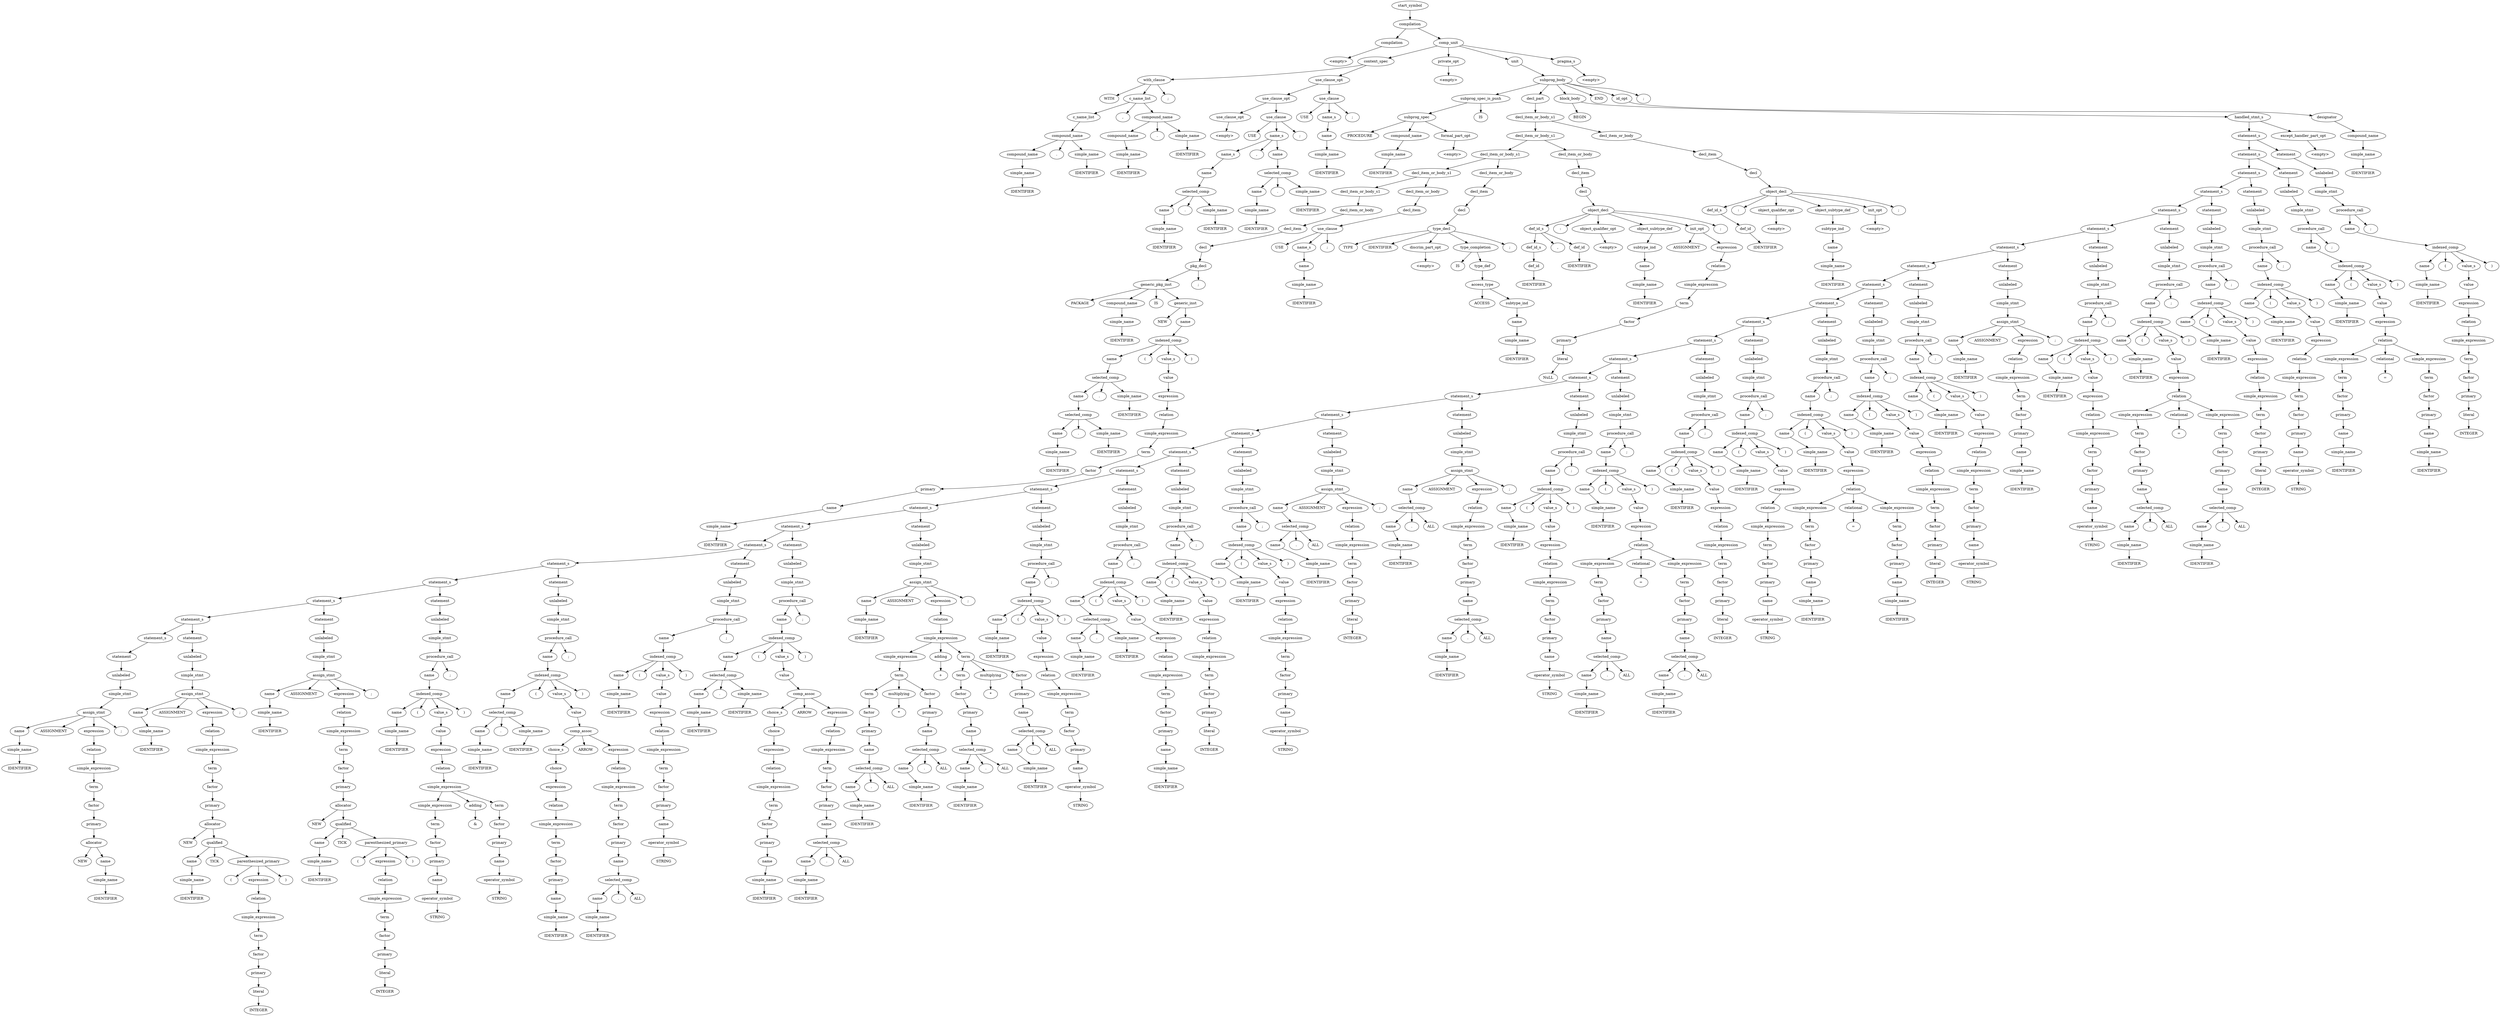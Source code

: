 digraph Parse_tree {
	start_symbol0[ label ="start_symbol"];
	compilation0[ label ="compilation"];
	start_symbol0->compilation0;
	compilation0[ label ="compilation"];
	compilation1[ label ="compilation"];
	compilation0->compilation1;
	comp_unit0[ label ="comp_unit"];
	compilation0->comp_unit0;
	comp_unit0[ label ="comp_unit"];
	context_spec0[ label ="context_spec"];
	comp_unit0->context_spec0;
	private_opt0[ label ="private_opt"];
	comp_unit0->private_opt0;
	unit0[ label ="unit"];
	comp_unit0->unit0;
	pragma_s0[ label ="pragma_s"];
	comp_unit0->pragma_s0;
	pragma_s0[ label ="pragma_s"];
	empty0[ label ="<empty>"];
	pragma_s0->empty0;
	unit0[ label ="unit"];
	subprog_body0[ label ="subprog_body"];
	unit0->subprog_body0;
	subprog_body0[ label ="subprog_body"];
	subprog_spec_is_push0[ label ="subprog_spec_is_push"];
	subprog_body0->subprog_spec_is_push0;
	decl_part0[ label ="decl_part"];
	subprog_body0->decl_part0;
	block_body0[ label ="block_body"];
	subprog_body0->block_body0;
	END0[ label ="END"];
	subprog_body0->END0;
	id_opt0[ label ="id_opt"];
	subprog_body0->id_opt0;
	semi_colon0[ label =";"];
	subprog_body0->semi_colon0;
	id_opt0[ label ="id_opt"];
	designator0[ label ="designator"];
	id_opt0->designator0;
	designator0[ label ="designator"];
	compound_name0[ label ="compound_name"];
	designator0->compound_name0;
	compound_name0[ label ="compound_name"];
	simple_name0[ label ="simple_name"];
	compound_name0->simple_name0;
	simple_name0[ label ="simple_name"];
	IDENTIFIER0[ label ="IDENTIFIER"];
	simple_name0->IDENTIFIER0;
	block_body0[ label ="block_body"];
	BEGIN0[ label ="BEGIN"];
	block_body0->BEGIN0;
	handled_stmt_s0[ label ="handled_stmt_s"];
	block_body0->handled_stmt_s0;
	handled_stmt_s0[ label ="handled_stmt_s"];
	statement_s0[ label ="statement_s"];
	handled_stmt_s0->statement_s0;
	except_handler_part_opt0[ label ="except_handler_part_opt"];
	handled_stmt_s0->except_handler_part_opt0;
	except_handler_part_opt0[ label ="except_handler_part_opt"];
	empty1[ label ="<empty>"];
	except_handler_part_opt0->empty1;
	statement_s0[ label ="statement_s"];
	statement_s1[ label ="statement_s"];
	statement_s0->statement_s1;
	statement0[ label ="statement"];
	statement_s0->statement0;
	statement0[ label ="statement"];
	unlabeled0[ label ="unlabeled"];
	statement0->unlabeled0;
	unlabeled0[ label ="unlabeled"];
	simple_stmt0[ label ="simple_stmt"];
	unlabeled0->simple_stmt0;
	simple_stmt0[ label ="simple_stmt"];
	procedure_call0[ label ="procedure_call"];
	simple_stmt0->procedure_call0;
	procedure_call0[ label ="procedure_call"];
	name0[ label ="name"];
	procedure_call0->name0;
	semi_colon1[ label =";"];
	procedure_call0->semi_colon1;
	name0[ label ="name"];
	indexed_comp0[ label ="indexed_comp"];
	name0->indexed_comp0;
	indexed_comp0[ label ="indexed_comp"];
	name1[ label ="name"];
	indexed_comp0->name1;
	open_bracket0[ label ="("];
	indexed_comp0->open_bracket0;
	value_s0[ label ="value_s"];
	indexed_comp0->value_s0;
	close_bracket0[ label =")"];
	indexed_comp0->close_bracket0;
	value_s0[ label ="value_s"];
	value0[ label ="value"];
	value_s0->value0;
	value0[ label ="value"];
	expression0[ label ="expression"];
	value0->expression0;
	expression0[ label ="expression"];
	relation0[ label ="relation"];
	expression0->relation0;
	relation0[ label ="relation"];
	simple_expression0[ label ="simple_expression"];
	relation0->simple_expression0;
	simple_expression0[ label ="simple_expression"];
	term0[ label ="term"];
	simple_expression0->term0;
	term0[ label ="term"];
	factor0[ label ="factor"];
	term0->factor0;
	factor0[ label ="factor"];
	primary0[ label ="primary"];
	factor0->primary0;
	primary0[ label ="primary"];
	literal0[ label ="literal"];
	primary0->literal0;
	literal0[ label ="literal"];
	INTEGER0[ label ="INTEGER"];
	literal0->INTEGER0;
	name1[ label ="name"];
	simple_name1[ label ="simple_name"];
	name1->simple_name1;
	simple_name1[ label ="simple_name"];
	IDENTIFIER1[ label ="IDENTIFIER"];
	simple_name1->IDENTIFIER1;
	statement_s1[ label ="statement_s"];
	statement_s2[ label ="statement_s"];
	statement_s1->statement_s2;
	statement1[ label ="statement"];
	statement_s1->statement1;
	statement1[ label ="statement"];
	unlabeled1[ label ="unlabeled"];
	statement1->unlabeled1;
	unlabeled1[ label ="unlabeled"];
	simple_stmt1[ label ="simple_stmt"];
	unlabeled1->simple_stmt1;
	simple_stmt1[ label ="simple_stmt"];
	procedure_call1[ label ="procedure_call"];
	simple_stmt1->procedure_call1;
	procedure_call1[ label ="procedure_call"];
	name2[ label ="name"];
	procedure_call1->name2;
	semi_colon2[ label =";"];
	procedure_call1->semi_colon2;
	name2[ label ="name"];
	indexed_comp1[ label ="indexed_comp"];
	name2->indexed_comp1;
	indexed_comp1[ label ="indexed_comp"];
	name3[ label ="name"];
	indexed_comp1->name3;
	open_bracket1[ label ="("];
	indexed_comp1->open_bracket1;
	value_s1[ label ="value_s"];
	indexed_comp1->value_s1;
	close_bracket1[ label =")"];
	indexed_comp1->close_bracket1;
	value_s1[ label ="value_s"];
	value1[ label ="value"];
	value_s1->value1;
	value1[ label ="value"];
	expression1[ label ="expression"];
	value1->expression1;
	expression1[ label ="expression"];
	relation1[ label ="relation"];
	expression1->relation1;
	relation1[ label ="relation"];
	simple_expression1[ label ="simple_expression"];
	relation1->simple_expression1;
	relational0[ label ="relational"];
	relation1->relational0;
	simple_expression2[ label ="simple_expression"];
	relation1->simple_expression2;
	simple_expression2[ label ="simple_expression"];
	term1[ label ="term"];
	simple_expression2->term1;
	term1[ label ="term"];
	factor1[ label ="factor"];
	term1->factor1;
	factor1[ label ="factor"];
	primary1[ label ="primary"];
	factor1->primary1;
	primary1[ label ="primary"];
	name4[ label ="name"];
	primary1->name4;
	name4[ label ="name"];
	simple_name2[ label ="simple_name"];
	name4->simple_name2;
	simple_name2[ label ="simple_name"];
	IDENTIFIER2[ label ="IDENTIFIER"];
	simple_name2->IDENTIFIER2;
	relational0[ label ="relational"];
	equal0[ label ="="];
	relational0->equal0;
	simple_expression1[ label ="simple_expression"];
	term2[ label ="term"];
	simple_expression1->term2;
	term2[ label ="term"];
	factor2[ label ="factor"];
	term2->factor2;
	factor2[ label ="factor"];
	primary2[ label ="primary"];
	factor2->primary2;
	primary2[ label ="primary"];
	name5[ label ="name"];
	primary2->name5;
	name5[ label ="name"];
	simple_name3[ label ="simple_name"];
	name5->simple_name3;
	simple_name3[ label ="simple_name"];
	IDENTIFIER3[ label ="IDENTIFIER"];
	simple_name3->IDENTIFIER3;
	name3[ label ="name"];
	simple_name4[ label ="simple_name"];
	name3->simple_name4;
	simple_name4[ label ="simple_name"];
	IDENTIFIER4[ label ="IDENTIFIER"];
	simple_name4->IDENTIFIER4;
	statement_s2[ label ="statement_s"];
	statement_s3[ label ="statement_s"];
	statement_s2->statement_s3;
	statement2[ label ="statement"];
	statement_s2->statement2;
	statement2[ label ="statement"];
	unlabeled2[ label ="unlabeled"];
	statement2->unlabeled2;
	unlabeled2[ label ="unlabeled"];
	simple_stmt2[ label ="simple_stmt"];
	unlabeled2->simple_stmt2;
	simple_stmt2[ label ="simple_stmt"];
	procedure_call2[ label ="procedure_call"];
	simple_stmt2->procedure_call2;
	procedure_call2[ label ="procedure_call"];
	name6[ label ="name"];
	procedure_call2->name6;
	semi_colon3[ label =";"];
	procedure_call2->semi_colon3;
	name6[ label ="name"];
	indexed_comp2[ label ="indexed_comp"];
	name6->indexed_comp2;
	indexed_comp2[ label ="indexed_comp"];
	name7[ label ="name"];
	indexed_comp2->name7;
	open_bracket2[ label ="("];
	indexed_comp2->open_bracket2;
	value_s2[ label ="value_s"];
	indexed_comp2->value_s2;
	close_bracket2[ label =")"];
	indexed_comp2->close_bracket2;
	value_s2[ label ="value_s"];
	value2[ label ="value"];
	value_s2->value2;
	value2[ label ="value"];
	expression2[ label ="expression"];
	value2->expression2;
	expression2[ label ="expression"];
	relation2[ label ="relation"];
	expression2->relation2;
	relation2[ label ="relation"];
	simple_expression3[ label ="simple_expression"];
	relation2->simple_expression3;
	simple_expression3[ label ="simple_expression"];
	term3[ label ="term"];
	simple_expression3->term3;
	term3[ label ="term"];
	factor3[ label ="factor"];
	term3->factor3;
	factor3[ label ="factor"];
	primary3[ label ="primary"];
	factor3->primary3;
	primary3[ label ="primary"];
	name8[ label ="name"];
	primary3->name8;
	name8[ label ="name"];
	operator_symbol0[ label ="operator_symbol"];
	name8->operator_symbol0;
	operator_symbol0[ label ="operator_symbol"];
	STRING0[ label ="STRING"];
	operator_symbol0->STRING0;
	name7[ label ="name"];
	simple_name5[ label ="simple_name"];
	name7->simple_name5;
	simple_name5[ label ="simple_name"];
	IDENTIFIER5[ label ="IDENTIFIER"];
	simple_name5->IDENTIFIER5;
	statement_s3[ label ="statement_s"];
	statement_s4[ label ="statement_s"];
	statement_s3->statement_s4;
	statement3[ label ="statement"];
	statement_s3->statement3;
	statement3[ label ="statement"];
	unlabeled3[ label ="unlabeled"];
	statement3->unlabeled3;
	unlabeled3[ label ="unlabeled"];
	simple_stmt3[ label ="simple_stmt"];
	unlabeled3->simple_stmt3;
	simple_stmt3[ label ="simple_stmt"];
	procedure_call3[ label ="procedure_call"];
	simple_stmt3->procedure_call3;
	procedure_call3[ label ="procedure_call"];
	name9[ label ="name"];
	procedure_call3->name9;
	semi_colon4[ label =";"];
	procedure_call3->semi_colon4;
	name9[ label ="name"];
	indexed_comp3[ label ="indexed_comp"];
	name9->indexed_comp3;
	indexed_comp3[ label ="indexed_comp"];
	name10[ label ="name"];
	indexed_comp3->name10;
	open_bracket3[ label ="("];
	indexed_comp3->open_bracket3;
	value_s3[ label ="value_s"];
	indexed_comp3->value_s3;
	close_bracket3[ label =")"];
	indexed_comp3->close_bracket3;
	value_s3[ label ="value_s"];
	value3[ label ="value"];
	value_s3->value3;
	value3[ label ="value"];
	expression3[ label ="expression"];
	value3->expression3;
	expression3[ label ="expression"];
	relation3[ label ="relation"];
	expression3->relation3;
	relation3[ label ="relation"];
	simple_expression4[ label ="simple_expression"];
	relation3->simple_expression4;
	simple_expression4[ label ="simple_expression"];
	term4[ label ="term"];
	simple_expression4->term4;
	term4[ label ="term"];
	factor4[ label ="factor"];
	term4->factor4;
	factor4[ label ="factor"];
	primary4[ label ="primary"];
	factor4->primary4;
	primary4[ label ="primary"];
	literal1[ label ="literal"];
	primary4->literal1;
	literal1[ label ="literal"];
	INTEGER1[ label ="INTEGER"];
	literal1->INTEGER1;
	name10[ label ="name"];
	simple_name6[ label ="simple_name"];
	name10->simple_name6;
	simple_name6[ label ="simple_name"];
	IDENTIFIER6[ label ="IDENTIFIER"];
	simple_name6->IDENTIFIER6;
	statement_s4[ label ="statement_s"];
	statement_s5[ label ="statement_s"];
	statement_s4->statement_s5;
	statement4[ label ="statement"];
	statement_s4->statement4;
	statement4[ label ="statement"];
	unlabeled4[ label ="unlabeled"];
	statement4->unlabeled4;
	unlabeled4[ label ="unlabeled"];
	simple_stmt4[ label ="simple_stmt"];
	unlabeled4->simple_stmt4;
	simple_stmt4[ label ="simple_stmt"];
	procedure_call4[ label ="procedure_call"];
	simple_stmt4->procedure_call4;
	procedure_call4[ label ="procedure_call"];
	name11[ label ="name"];
	procedure_call4->name11;
	semi_colon5[ label =";"];
	procedure_call4->semi_colon5;
	name11[ label ="name"];
	indexed_comp4[ label ="indexed_comp"];
	name11->indexed_comp4;
	indexed_comp4[ label ="indexed_comp"];
	name12[ label ="name"];
	indexed_comp4->name12;
	open_bracket4[ label ="("];
	indexed_comp4->open_bracket4;
	value_s4[ label ="value_s"];
	indexed_comp4->value_s4;
	close_bracket4[ label =")"];
	indexed_comp4->close_bracket4;
	value_s4[ label ="value_s"];
	value4[ label ="value"];
	value_s4->value4;
	value4[ label ="value"];
	expression4[ label ="expression"];
	value4->expression4;
	expression4[ label ="expression"];
	relation4[ label ="relation"];
	expression4->relation4;
	relation4[ label ="relation"];
	simple_expression5[ label ="simple_expression"];
	relation4->simple_expression5;
	relational1[ label ="relational"];
	relation4->relational1;
	simple_expression6[ label ="simple_expression"];
	relation4->simple_expression6;
	simple_expression6[ label ="simple_expression"];
	term5[ label ="term"];
	simple_expression6->term5;
	term5[ label ="term"];
	factor5[ label ="factor"];
	term5->factor5;
	factor5[ label ="factor"];
	primary5[ label ="primary"];
	factor5->primary5;
	primary5[ label ="primary"];
	name13[ label ="name"];
	primary5->name13;
	name13[ label ="name"];
	selected_comp0[ label ="selected_comp"];
	name13->selected_comp0;
	selected_comp0[ label ="selected_comp"];
	name14[ label ="name"];
	selected_comp0->name14;
	dot0[ label ="."];
	selected_comp0->dot0;
	ALL0[ label ="ALL"];
	selected_comp0->ALL0;
	name14[ label ="name"];
	simple_name7[ label ="simple_name"];
	name14->simple_name7;
	simple_name7[ label ="simple_name"];
	IDENTIFIER7[ label ="IDENTIFIER"];
	simple_name7->IDENTIFIER7;
	relational1[ label ="relational"];
	equal1[ label ="="];
	relational1->equal1;
	simple_expression5[ label ="simple_expression"];
	term6[ label ="term"];
	simple_expression5->term6;
	term6[ label ="term"];
	factor6[ label ="factor"];
	term6->factor6;
	factor6[ label ="factor"];
	primary6[ label ="primary"];
	factor6->primary6;
	primary6[ label ="primary"];
	name15[ label ="name"];
	primary6->name15;
	name15[ label ="name"];
	selected_comp1[ label ="selected_comp"];
	name15->selected_comp1;
	selected_comp1[ label ="selected_comp"];
	name16[ label ="name"];
	selected_comp1->name16;
	dot1[ label ="."];
	selected_comp1->dot1;
	ALL1[ label ="ALL"];
	selected_comp1->ALL1;
	name16[ label ="name"];
	simple_name8[ label ="simple_name"];
	name16->simple_name8;
	simple_name8[ label ="simple_name"];
	IDENTIFIER8[ label ="IDENTIFIER"];
	simple_name8->IDENTIFIER8;
	name12[ label ="name"];
	simple_name9[ label ="simple_name"];
	name12->simple_name9;
	simple_name9[ label ="simple_name"];
	IDENTIFIER9[ label ="IDENTIFIER"];
	simple_name9->IDENTIFIER9;
	statement_s5[ label ="statement_s"];
	statement_s6[ label ="statement_s"];
	statement_s5->statement_s6;
	statement5[ label ="statement"];
	statement_s5->statement5;
	statement5[ label ="statement"];
	unlabeled5[ label ="unlabeled"];
	statement5->unlabeled5;
	unlabeled5[ label ="unlabeled"];
	simple_stmt5[ label ="simple_stmt"];
	unlabeled5->simple_stmt5;
	simple_stmt5[ label ="simple_stmt"];
	procedure_call5[ label ="procedure_call"];
	simple_stmt5->procedure_call5;
	procedure_call5[ label ="procedure_call"];
	name17[ label ="name"];
	procedure_call5->name17;
	semi_colon6[ label =";"];
	procedure_call5->semi_colon6;
	name17[ label ="name"];
	indexed_comp5[ label ="indexed_comp"];
	name17->indexed_comp5;
	indexed_comp5[ label ="indexed_comp"];
	name18[ label ="name"];
	indexed_comp5->name18;
	open_bracket5[ label ="("];
	indexed_comp5->open_bracket5;
	value_s5[ label ="value_s"];
	indexed_comp5->value_s5;
	close_bracket5[ label =")"];
	indexed_comp5->close_bracket5;
	value_s5[ label ="value_s"];
	value5[ label ="value"];
	value_s5->value5;
	value5[ label ="value"];
	expression5[ label ="expression"];
	value5->expression5;
	expression5[ label ="expression"];
	relation5[ label ="relation"];
	expression5->relation5;
	relation5[ label ="relation"];
	simple_expression7[ label ="simple_expression"];
	relation5->simple_expression7;
	simple_expression7[ label ="simple_expression"];
	term7[ label ="term"];
	simple_expression7->term7;
	term7[ label ="term"];
	factor7[ label ="factor"];
	term7->factor7;
	factor7[ label ="factor"];
	primary7[ label ="primary"];
	factor7->primary7;
	primary7[ label ="primary"];
	name19[ label ="name"];
	primary7->name19;
	name19[ label ="name"];
	operator_symbol1[ label ="operator_symbol"];
	name19->operator_symbol1;
	operator_symbol1[ label ="operator_symbol"];
	STRING1[ label ="STRING"];
	operator_symbol1->STRING1;
	name18[ label ="name"];
	simple_name10[ label ="simple_name"];
	name18->simple_name10;
	simple_name10[ label ="simple_name"];
	IDENTIFIER10[ label ="IDENTIFIER"];
	simple_name10->IDENTIFIER10;
	statement_s6[ label ="statement_s"];
	statement_s7[ label ="statement_s"];
	statement_s6->statement_s7;
	statement6[ label ="statement"];
	statement_s6->statement6;
	statement6[ label ="statement"];
	unlabeled6[ label ="unlabeled"];
	statement6->unlabeled6;
	unlabeled6[ label ="unlabeled"];
	simple_stmt6[ label ="simple_stmt"];
	unlabeled6->simple_stmt6;
	simple_stmt6[ label ="simple_stmt"];
	assign_stmt0[ label ="assign_stmt"];
	simple_stmt6->assign_stmt0;
	assign_stmt0[ label ="assign_stmt"];
	name20[ label ="name"];
	assign_stmt0->name20;
	ASSIGNMENT0[ label ="ASSIGNMENT"];
	assign_stmt0->ASSIGNMENT0;
	expression6[ label ="expression"];
	assign_stmt0->expression6;
	semi_colon7[ label =";"];
	assign_stmt0->semi_colon7;
	expression6[ label ="expression"];
	relation6[ label ="relation"];
	expression6->relation6;
	relation6[ label ="relation"];
	simple_expression8[ label ="simple_expression"];
	relation6->simple_expression8;
	simple_expression8[ label ="simple_expression"];
	term8[ label ="term"];
	simple_expression8->term8;
	term8[ label ="term"];
	factor8[ label ="factor"];
	term8->factor8;
	factor8[ label ="factor"];
	primary8[ label ="primary"];
	factor8->primary8;
	primary8[ label ="primary"];
	name21[ label ="name"];
	primary8->name21;
	name21[ label ="name"];
	simple_name11[ label ="simple_name"];
	name21->simple_name11;
	simple_name11[ label ="simple_name"];
	IDENTIFIER11[ label ="IDENTIFIER"];
	simple_name11->IDENTIFIER11;
	name20[ label ="name"];
	simple_name12[ label ="simple_name"];
	name20->simple_name12;
	simple_name12[ label ="simple_name"];
	IDENTIFIER12[ label ="IDENTIFIER"];
	simple_name12->IDENTIFIER12;
	statement_s7[ label ="statement_s"];
	statement_s8[ label ="statement_s"];
	statement_s7->statement_s8;
	statement7[ label ="statement"];
	statement_s7->statement7;
	statement7[ label ="statement"];
	unlabeled7[ label ="unlabeled"];
	statement7->unlabeled7;
	unlabeled7[ label ="unlabeled"];
	simple_stmt7[ label ="simple_stmt"];
	unlabeled7->simple_stmt7;
	simple_stmt7[ label ="simple_stmt"];
	procedure_call6[ label ="procedure_call"];
	simple_stmt7->procedure_call6;
	procedure_call6[ label ="procedure_call"];
	name22[ label ="name"];
	procedure_call6->name22;
	semi_colon8[ label =";"];
	procedure_call6->semi_colon8;
	name22[ label ="name"];
	indexed_comp6[ label ="indexed_comp"];
	name22->indexed_comp6;
	indexed_comp6[ label ="indexed_comp"];
	name23[ label ="name"];
	indexed_comp6->name23;
	open_bracket6[ label ="("];
	indexed_comp6->open_bracket6;
	value_s6[ label ="value_s"];
	indexed_comp6->value_s6;
	close_bracket6[ label =")"];
	indexed_comp6->close_bracket6;
	value_s6[ label ="value_s"];
	value6[ label ="value"];
	value_s6->value6;
	value6[ label ="value"];
	expression7[ label ="expression"];
	value6->expression7;
	expression7[ label ="expression"];
	relation7[ label ="relation"];
	expression7->relation7;
	relation7[ label ="relation"];
	simple_expression9[ label ="simple_expression"];
	relation7->simple_expression9;
	simple_expression9[ label ="simple_expression"];
	term9[ label ="term"];
	simple_expression9->term9;
	term9[ label ="term"];
	factor9[ label ="factor"];
	term9->factor9;
	factor9[ label ="factor"];
	primary9[ label ="primary"];
	factor9->primary9;
	primary9[ label ="primary"];
	name24[ label ="name"];
	primary9->name24;
	name24[ label ="name"];
	operator_symbol2[ label ="operator_symbol"];
	name24->operator_symbol2;
	operator_symbol2[ label ="operator_symbol"];
	STRING2[ label ="STRING"];
	operator_symbol2->STRING2;
	name23[ label ="name"];
	simple_name13[ label ="simple_name"];
	name23->simple_name13;
	simple_name13[ label ="simple_name"];
	IDENTIFIER13[ label ="IDENTIFIER"];
	simple_name13->IDENTIFIER13;
	statement_s8[ label ="statement_s"];
	statement_s9[ label ="statement_s"];
	statement_s8->statement_s9;
	statement8[ label ="statement"];
	statement_s8->statement8;
	statement8[ label ="statement"];
	unlabeled8[ label ="unlabeled"];
	statement8->unlabeled8;
	unlabeled8[ label ="unlabeled"];
	simple_stmt8[ label ="simple_stmt"];
	unlabeled8->simple_stmt8;
	simple_stmt8[ label ="simple_stmt"];
	procedure_call7[ label ="procedure_call"];
	simple_stmt8->procedure_call7;
	procedure_call7[ label ="procedure_call"];
	name25[ label ="name"];
	procedure_call7->name25;
	semi_colon9[ label =";"];
	procedure_call7->semi_colon9;
	name25[ label ="name"];
	indexed_comp7[ label ="indexed_comp"];
	name25->indexed_comp7;
	indexed_comp7[ label ="indexed_comp"];
	name26[ label ="name"];
	indexed_comp7->name26;
	open_bracket7[ label ="("];
	indexed_comp7->open_bracket7;
	value_s7[ label ="value_s"];
	indexed_comp7->value_s7;
	close_bracket7[ label =")"];
	indexed_comp7->close_bracket7;
	value_s7[ label ="value_s"];
	value7[ label ="value"];
	value_s7->value7;
	value7[ label ="value"];
	expression8[ label ="expression"];
	value7->expression8;
	expression8[ label ="expression"];
	relation8[ label ="relation"];
	expression8->relation8;
	relation8[ label ="relation"];
	simple_expression10[ label ="simple_expression"];
	relation8->simple_expression10;
	simple_expression10[ label ="simple_expression"];
	term10[ label ="term"];
	simple_expression10->term10;
	term10[ label ="term"];
	factor10[ label ="factor"];
	term10->factor10;
	factor10[ label ="factor"];
	primary10[ label ="primary"];
	factor10->primary10;
	primary10[ label ="primary"];
	literal2[ label ="literal"];
	primary10->literal2;
	literal2[ label ="literal"];
	INTEGER2[ label ="INTEGER"];
	literal2->INTEGER2;
	name26[ label ="name"];
	simple_name14[ label ="simple_name"];
	name26->simple_name14;
	simple_name14[ label ="simple_name"];
	IDENTIFIER14[ label ="IDENTIFIER"];
	simple_name14->IDENTIFIER14;
	statement_s9[ label ="statement_s"];
	statement_s10[ label ="statement_s"];
	statement_s9->statement_s10;
	statement9[ label ="statement"];
	statement_s9->statement9;
	statement9[ label ="statement"];
	unlabeled9[ label ="unlabeled"];
	statement9->unlabeled9;
	unlabeled9[ label ="unlabeled"];
	simple_stmt9[ label ="simple_stmt"];
	unlabeled9->simple_stmt9;
	simple_stmt9[ label ="simple_stmt"];
	procedure_call8[ label ="procedure_call"];
	simple_stmt9->procedure_call8;
	procedure_call8[ label ="procedure_call"];
	name27[ label ="name"];
	procedure_call8->name27;
	semi_colon10[ label =";"];
	procedure_call8->semi_colon10;
	name27[ label ="name"];
	indexed_comp8[ label ="indexed_comp"];
	name27->indexed_comp8;
	indexed_comp8[ label ="indexed_comp"];
	name28[ label ="name"];
	indexed_comp8->name28;
	open_bracket8[ label ="("];
	indexed_comp8->open_bracket8;
	value_s8[ label ="value_s"];
	indexed_comp8->value_s8;
	close_bracket8[ label =")"];
	indexed_comp8->close_bracket8;
	value_s8[ label ="value_s"];
	value8[ label ="value"];
	value_s8->value8;
	value8[ label ="value"];
	expression9[ label ="expression"];
	value8->expression9;
	expression9[ label ="expression"];
	relation9[ label ="relation"];
	expression9->relation9;
	relation9[ label ="relation"];
	simple_expression11[ label ="simple_expression"];
	relation9->simple_expression11;
	relational2[ label ="relational"];
	relation9->relational2;
	simple_expression12[ label ="simple_expression"];
	relation9->simple_expression12;
	simple_expression12[ label ="simple_expression"];
	term11[ label ="term"];
	simple_expression12->term11;
	term11[ label ="term"];
	factor11[ label ="factor"];
	term11->factor11;
	factor11[ label ="factor"];
	primary11[ label ="primary"];
	factor11->primary11;
	primary11[ label ="primary"];
	name29[ label ="name"];
	primary11->name29;
	name29[ label ="name"];
	simple_name15[ label ="simple_name"];
	name29->simple_name15;
	simple_name15[ label ="simple_name"];
	IDENTIFIER15[ label ="IDENTIFIER"];
	simple_name15->IDENTIFIER15;
	relational2[ label ="relational"];
	equal2[ label ="="];
	relational2->equal2;
	simple_expression11[ label ="simple_expression"];
	term12[ label ="term"];
	simple_expression11->term12;
	term12[ label ="term"];
	factor12[ label ="factor"];
	term12->factor12;
	factor12[ label ="factor"];
	primary12[ label ="primary"];
	factor12->primary12;
	primary12[ label ="primary"];
	name30[ label ="name"];
	primary12->name30;
	name30[ label ="name"];
	simple_name16[ label ="simple_name"];
	name30->simple_name16;
	simple_name16[ label ="simple_name"];
	IDENTIFIER16[ label ="IDENTIFIER"];
	simple_name16->IDENTIFIER16;
	name28[ label ="name"];
	simple_name17[ label ="simple_name"];
	name28->simple_name17;
	simple_name17[ label ="simple_name"];
	IDENTIFIER17[ label ="IDENTIFIER"];
	simple_name17->IDENTIFIER17;
	statement_s10[ label ="statement_s"];
	statement_s11[ label ="statement_s"];
	statement_s10->statement_s11;
	statement10[ label ="statement"];
	statement_s10->statement10;
	statement10[ label ="statement"];
	unlabeled10[ label ="unlabeled"];
	statement10->unlabeled10;
	unlabeled10[ label ="unlabeled"];
	simple_stmt10[ label ="simple_stmt"];
	unlabeled10->simple_stmt10;
	simple_stmt10[ label ="simple_stmt"];
	procedure_call9[ label ="procedure_call"];
	simple_stmt10->procedure_call9;
	procedure_call9[ label ="procedure_call"];
	name31[ label ="name"];
	procedure_call9->name31;
	semi_colon11[ label =";"];
	procedure_call9->semi_colon11;
	name31[ label ="name"];
	indexed_comp9[ label ="indexed_comp"];
	name31->indexed_comp9;
	indexed_comp9[ label ="indexed_comp"];
	name32[ label ="name"];
	indexed_comp9->name32;
	open_bracket9[ label ="("];
	indexed_comp9->open_bracket9;
	value_s9[ label ="value_s"];
	indexed_comp9->value_s9;
	close_bracket9[ label =")"];
	indexed_comp9->close_bracket9;
	value_s9[ label ="value_s"];
	value9[ label ="value"];
	value_s9->value9;
	value9[ label ="value"];
	expression10[ label ="expression"];
	value9->expression10;
	expression10[ label ="expression"];
	relation10[ label ="relation"];
	expression10->relation10;
	relation10[ label ="relation"];
	simple_expression13[ label ="simple_expression"];
	relation10->simple_expression13;
	simple_expression13[ label ="simple_expression"];
	term13[ label ="term"];
	simple_expression13->term13;
	term13[ label ="term"];
	factor13[ label ="factor"];
	term13->factor13;
	factor13[ label ="factor"];
	primary13[ label ="primary"];
	factor13->primary13;
	primary13[ label ="primary"];
	name33[ label ="name"];
	primary13->name33;
	name33[ label ="name"];
	operator_symbol3[ label ="operator_symbol"];
	name33->operator_symbol3;
	operator_symbol3[ label ="operator_symbol"];
	STRING3[ label ="STRING"];
	operator_symbol3->STRING3;
	name32[ label ="name"];
	simple_name18[ label ="simple_name"];
	name32->simple_name18;
	simple_name18[ label ="simple_name"];
	IDENTIFIER18[ label ="IDENTIFIER"];
	simple_name18->IDENTIFIER18;
	statement_s11[ label ="statement_s"];
	statement_s12[ label ="statement_s"];
	statement_s11->statement_s12;
	statement11[ label ="statement"];
	statement_s11->statement11;
	statement11[ label ="statement"];
	unlabeled11[ label ="unlabeled"];
	statement11->unlabeled11;
	unlabeled11[ label ="unlabeled"];
	simple_stmt11[ label ="simple_stmt"];
	unlabeled11->simple_stmt11;
	simple_stmt11[ label ="simple_stmt"];
	procedure_call10[ label ="procedure_call"];
	simple_stmt11->procedure_call10;
	procedure_call10[ label ="procedure_call"];
	name34[ label ="name"];
	procedure_call10->name34;
	semi_colon12[ label =";"];
	procedure_call10->semi_colon12;
	name34[ label ="name"];
	indexed_comp10[ label ="indexed_comp"];
	name34->indexed_comp10;
	indexed_comp10[ label ="indexed_comp"];
	name35[ label ="name"];
	indexed_comp10->name35;
	open_bracket10[ label ="("];
	indexed_comp10->open_bracket10;
	value_s10[ label ="value_s"];
	indexed_comp10->value_s10;
	close_bracket10[ label =")"];
	indexed_comp10->close_bracket10;
	value_s10[ label ="value_s"];
	value10[ label ="value"];
	value_s10->value10;
	value10[ label ="value"];
	expression11[ label ="expression"];
	value10->expression11;
	expression11[ label ="expression"];
	relation11[ label ="relation"];
	expression11->relation11;
	relation11[ label ="relation"];
	simple_expression14[ label ="simple_expression"];
	relation11->simple_expression14;
	simple_expression14[ label ="simple_expression"];
	term14[ label ="term"];
	simple_expression14->term14;
	term14[ label ="term"];
	factor14[ label ="factor"];
	term14->factor14;
	factor14[ label ="factor"];
	primary14[ label ="primary"];
	factor14->primary14;
	primary14[ label ="primary"];
	literal3[ label ="literal"];
	primary14->literal3;
	literal3[ label ="literal"];
	INTEGER3[ label ="INTEGER"];
	literal3->INTEGER3;
	name35[ label ="name"];
	simple_name19[ label ="simple_name"];
	name35->simple_name19;
	simple_name19[ label ="simple_name"];
	IDENTIFIER19[ label ="IDENTIFIER"];
	simple_name19->IDENTIFIER19;
	statement_s12[ label ="statement_s"];
	statement_s13[ label ="statement_s"];
	statement_s12->statement_s13;
	statement12[ label ="statement"];
	statement_s12->statement12;
	statement12[ label ="statement"];
	unlabeled12[ label ="unlabeled"];
	statement12->unlabeled12;
	unlabeled12[ label ="unlabeled"];
	simple_stmt12[ label ="simple_stmt"];
	unlabeled12->simple_stmt12;
	simple_stmt12[ label ="simple_stmt"];
	procedure_call11[ label ="procedure_call"];
	simple_stmt12->procedure_call11;
	procedure_call11[ label ="procedure_call"];
	name36[ label ="name"];
	procedure_call11->name36;
	semi_colon13[ label =";"];
	procedure_call11->semi_colon13;
	name36[ label ="name"];
	indexed_comp11[ label ="indexed_comp"];
	name36->indexed_comp11;
	indexed_comp11[ label ="indexed_comp"];
	name37[ label ="name"];
	indexed_comp11->name37;
	open_bracket11[ label ="("];
	indexed_comp11->open_bracket11;
	value_s11[ label ="value_s"];
	indexed_comp11->value_s11;
	close_bracket11[ label =")"];
	indexed_comp11->close_bracket11;
	value_s11[ label ="value_s"];
	value11[ label ="value"];
	value_s11->value11;
	value11[ label ="value"];
	expression12[ label ="expression"];
	value11->expression12;
	expression12[ label ="expression"];
	relation12[ label ="relation"];
	expression12->relation12;
	relation12[ label ="relation"];
	simple_expression15[ label ="simple_expression"];
	relation12->simple_expression15;
	relational3[ label ="relational"];
	relation12->relational3;
	simple_expression16[ label ="simple_expression"];
	relation12->simple_expression16;
	simple_expression16[ label ="simple_expression"];
	term15[ label ="term"];
	simple_expression16->term15;
	term15[ label ="term"];
	factor15[ label ="factor"];
	term15->factor15;
	factor15[ label ="factor"];
	primary15[ label ="primary"];
	factor15->primary15;
	primary15[ label ="primary"];
	name38[ label ="name"];
	primary15->name38;
	name38[ label ="name"];
	selected_comp2[ label ="selected_comp"];
	name38->selected_comp2;
	selected_comp2[ label ="selected_comp"];
	name39[ label ="name"];
	selected_comp2->name39;
	dot2[ label ="."];
	selected_comp2->dot2;
	ALL2[ label ="ALL"];
	selected_comp2->ALL2;
	name39[ label ="name"];
	simple_name20[ label ="simple_name"];
	name39->simple_name20;
	simple_name20[ label ="simple_name"];
	IDENTIFIER20[ label ="IDENTIFIER"];
	simple_name20->IDENTIFIER20;
	relational3[ label ="relational"];
	equal3[ label ="="];
	relational3->equal3;
	simple_expression15[ label ="simple_expression"];
	term16[ label ="term"];
	simple_expression15->term16;
	term16[ label ="term"];
	factor16[ label ="factor"];
	term16->factor16;
	factor16[ label ="factor"];
	primary16[ label ="primary"];
	factor16->primary16;
	primary16[ label ="primary"];
	name40[ label ="name"];
	primary16->name40;
	name40[ label ="name"];
	selected_comp3[ label ="selected_comp"];
	name40->selected_comp3;
	selected_comp3[ label ="selected_comp"];
	name41[ label ="name"];
	selected_comp3->name41;
	dot3[ label ="."];
	selected_comp3->dot3;
	ALL3[ label ="ALL"];
	selected_comp3->ALL3;
	name41[ label ="name"];
	simple_name21[ label ="simple_name"];
	name41->simple_name21;
	simple_name21[ label ="simple_name"];
	IDENTIFIER21[ label ="IDENTIFIER"];
	simple_name21->IDENTIFIER21;
	name37[ label ="name"];
	simple_name22[ label ="simple_name"];
	name37->simple_name22;
	simple_name22[ label ="simple_name"];
	IDENTIFIER22[ label ="IDENTIFIER"];
	simple_name22->IDENTIFIER22;
	statement_s13[ label ="statement_s"];
	statement_s14[ label ="statement_s"];
	statement_s13->statement_s14;
	statement13[ label ="statement"];
	statement_s13->statement13;
	statement13[ label ="statement"];
	unlabeled13[ label ="unlabeled"];
	statement13->unlabeled13;
	unlabeled13[ label ="unlabeled"];
	simple_stmt13[ label ="simple_stmt"];
	unlabeled13->simple_stmt13;
	simple_stmt13[ label ="simple_stmt"];
	procedure_call12[ label ="procedure_call"];
	simple_stmt13->procedure_call12;
	procedure_call12[ label ="procedure_call"];
	name42[ label ="name"];
	procedure_call12->name42;
	semi_colon14[ label =";"];
	procedure_call12->semi_colon14;
	name42[ label ="name"];
	indexed_comp12[ label ="indexed_comp"];
	name42->indexed_comp12;
	indexed_comp12[ label ="indexed_comp"];
	name43[ label ="name"];
	indexed_comp12->name43;
	open_bracket12[ label ="("];
	indexed_comp12->open_bracket12;
	value_s12[ label ="value_s"];
	indexed_comp12->value_s12;
	close_bracket12[ label =")"];
	indexed_comp12->close_bracket12;
	value_s12[ label ="value_s"];
	value12[ label ="value"];
	value_s12->value12;
	value12[ label ="value"];
	expression13[ label ="expression"];
	value12->expression13;
	expression13[ label ="expression"];
	relation13[ label ="relation"];
	expression13->relation13;
	relation13[ label ="relation"];
	simple_expression17[ label ="simple_expression"];
	relation13->simple_expression17;
	simple_expression17[ label ="simple_expression"];
	term17[ label ="term"];
	simple_expression17->term17;
	term17[ label ="term"];
	factor17[ label ="factor"];
	term17->factor17;
	factor17[ label ="factor"];
	primary17[ label ="primary"];
	factor17->primary17;
	primary17[ label ="primary"];
	name44[ label ="name"];
	primary17->name44;
	name44[ label ="name"];
	operator_symbol4[ label ="operator_symbol"];
	name44->operator_symbol4;
	operator_symbol4[ label ="operator_symbol"];
	STRING4[ label ="STRING"];
	operator_symbol4->STRING4;
	name43[ label ="name"];
	simple_name23[ label ="simple_name"];
	name43->simple_name23;
	simple_name23[ label ="simple_name"];
	IDENTIFIER23[ label ="IDENTIFIER"];
	simple_name23->IDENTIFIER23;
	statement_s14[ label ="statement_s"];
	statement_s15[ label ="statement_s"];
	statement_s14->statement_s15;
	statement14[ label ="statement"];
	statement_s14->statement14;
	statement14[ label ="statement"];
	unlabeled14[ label ="unlabeled"];
	statement14->unlabeled14;
	unlabeled14[ label ="unlabeled"];
	simple_stmt14[ label ="simple_stmt"];
	unlabeled14->simple_stmt14;
	simple_stmt14[ label ="simple_stmt"];
	assign_stmt1[ label ="assign_stmt"];
	simple_stmt14->assign_stmt1;
	assign_stmt1[ label ="assign_stmt"];
	name45[ label ="name"];
	assign_stmt1->name45;
	ASSIGNMENT1[ label ="ASSIGNMENT"];
	assign_stmt1->ASSIGNMENT1;
	expression14[ label ="expression"];
	assign_stmt1->expression14;
	semi_colon15[ label =";"];
	assign_stmt1->semi_colon15;
	expression14[ label ="expression"];
	relation14[ label ="relation"];
	expression14->relation14;
	relation14[ label ="relation"];
	simple_expression18[ label ="simple_expression"];
	relation14->simple_expression18;
	simple_expression18[ label ="simple_expression"];
	term18[ label ="term"];
	simple_expression18->term18;
	term18[ label ="term"];
	factor18[ label ="factor"];
	term18->factor18;
	factor18[ label ="factor"];
	primary18[ label ="primary"];
	factor18->primary18;
	primary18[ label ="primary"];
	name46[ label ="name"];
	primary18->name46;
	name46[ label ="name"];
	selected_comp4[ label ="selected_comp"];
	name46->selected_comp4;
	selected_comp4[ label ="selected_comp"];
	name47[ label ="name"];
	selected_comp4->name47;
	dot4[ label ="."];
	selected_comp4->dot4;
	ALL4[ label ="ALL"];
	selected_comp4->ALL4;
	name47[ label ="name"];
	simple_name24[ label ="simple_name"];
	name47->simple_name24;
	simple_name24[ label ="simple_name"];
	IDENTIFIER24[ label ="IDENTIFIER"];
	simple_name24->IDENTIFIER24;
	name45[ label ="name"];
	selected_comp5[ label ="selected_comp"];
	name45->selected_comp5;
	selected_comp5[ label ="selected_comp"];
	name48[ label ="name"];
	selected_comp5->name48;
	dot5[ label ="."];
	selected_comp5->dot5;
	ALL5[ label ="ALL"];
	selected_comp5->ALL5;
	name48[ label ="name"];
	simple_name25[ label ="simple_name"];
	name48->simple_name25;
	simple_name25[ label ="simple_name"];
	IDENTIFIER25[ label ="IDENTIFIER"];
	simple_name25->IDENTIFIER25;
	statement_s15[ label ="statement_s"];
	statement_s16[ label ="statement_s"];
	statement_s15->statement_s16;
	statement15[ label ="statement"];
	statement_s15->statement15;
	statement15[ label ="statement"];
	unlabeled15[ label ="unlabeled"];
	statement15->unlabeled15;
	unlabeled15[ label ="unlabeled"];
	simple_stmt15[ label ="simple_stmt"];
	unlabeled15->simple_stmt15;
	simple_stmt15[ label ="simple_stmt"];
	assign_stmt2[ label ="assign_stmt"];
	simple_stmt15->assign_stmt2;
	assign_stmt2[ label ="assign_stmt"];
	name49[ label ="name"];
	assign_stmt2->name49;
	ASSIGNMENT2[ label ="ASSIGNMENT"];
	assign_stmt2->ASSIGNMENT2;
	expression15[ label ="expression"];
	assign_stmt2->expression15;
	semi_colon16[ label =";"];
	assign_stmt2->semi_colon16;
	expression15[ label ="expression"];
	relation15[ label ="relation"];
	expression15->relation15;
	relation15[ label ="relation"];
	simple_expression19[ label ="simple_expression"];
	relation15->simple_expression19;
	simple_expression19[ label ="simple_expression"];
	term19[ label ="term"];
	simple_expression19->term19;
	term19[ label ="term"];
	factor19[ label ="factor"];
	term19->factor19;
	factor19[ label ="factor"];
	primary19[ label ="primary"];
	factor19->primary19;
	primary19[ label ="primary"];
	literal4[ label ="literal"];
	primary19->literal4;
	literal4[ label ="literal"];
	INTEGER4[ label ="INTEGER"];
	literal4->INTEGER4;
	name49[ label ="name"];
	selected_comp6[ label ="selected_comp"];
	name49->selected_comp6;
	selected_comp6[ label ="selected_comp"];
	name50[ label ="name"];
	selected_comp6->name50;
	dot6[ label ="."];
	selected_comp6->dot6;
	ALL6[ label ="ALL"];
	selected_comp6->ALL6;
	name50[ label ="name"];
	simple_name26[ label ="simple_name"];
	name50->simple_name26;
	simple_name26[ label ="simple_name"];
	IDENTIFIER26[ label ="IDENTIFIER"];
	simple_name26->IDENTIFIER26;
	statement_s16[ label ="statement_s"];
	statement_s17[ label ="statement_s"];
	statement_s16->statement_s17;
	statement16[ label ="statement"];
	statement_s16->statement16;
	statement16[ label ="statement"];
	unlabeled16[ label ="unlabeled"];
	statement16->unlabeled16;
	unlabeled16[ label ="unlabeled"];
	simple_stmt16[ label ="simple_stmt"];
	unlabeled16->simple_stmt16;
	simple_stmt16[ label ="simple_stmt"];
	procedure_call13[ label ="procedure_call"];
	simple_stmt16->procedure_call13;
	procedure_call13[ label ="procedure_call"];
	name51[ label ="name"];
	procedure_call13->name51;
	semi_colon17[ label =";"];
	procedure_call13->semi_colon17;
	name51[ label ="name"];
	indexed_comp13[ label ="indexed_comp"];
	name51->indexed_comp13;
	indexed_comp13[ label ="indexed_comp"];
	name52[ label ="name"];
	indexed_comp13->name52;
	open_bracket13[ label ="("];
	indexed_comp13->open_bracket13;
	value_s13[ label ="value_s"];
	indexed_comp13->value_s13;
	close_bracket13[ label =")"];
	indexed_comp13->close_bracket13;
	value_s13[ label ="value_s"];
	value13[ label ="value"];
	value_s13->value13;
	value13[ label ="value"];
	expression16[ label ="expression"];
	value13->expression16;
	expression16[ label ="expression"];
	relation16[ label ="relation"];
	expression16->relation16;
	relation16[ label ="relation"];
	simple_expression20[ label ="simple_expression"];
	relation16->simple_expression20;
	simple_expression20[ label ="simple_expression"];
	term20[ label ="term"];
	simple_expression20->term20;
	term20[ label ="term"];
	factor20[ label ="factor"];
	term20->factor20;
	factor20[ label ="factor"];
	primary20[ label ="primary"];
	factor20->primary20;
	primary20[ label ="primary"];
	name53[ label ="name"];
	primary20->name53;
	name53[ label ="name"];
	operator_symbol5[ label ="operator_symbol"];
	name53->operator_symbol5;
	operator_symbol5[ label ="operator_symbol"];
	STRING5[ label ="STRING"];
	operator_symbol5->STRING5;
	name52[ label ="name"];
	simple_name27[ label ="simple_name"];
	name52->simple_name27;
	simple_name27[ label ="simple_name"];
	IDENTIFIER27[ label ="IDENTIFIER"];
	simple_name27->IDENTIFIER27;
	statement_s17[ label ="statement_s"];
	statement_s18[ label ="statement_s"];
	statement_s17->statement_s18;
	statement17[ label ="statement"];
	statement_s17->statement17;
	statement17[ label ="statement"];
	unlabeled17[ label ="unlabeled"];
	statement17->unlabeled17;
	unlabeled17[ label ="unlabeled"];
	simple_stmt17[ label ="simple_stmt"];
	unlabeled17->simple_stmt17;
	simple_stmt17[ label ="simple_stmt"];
	procedure_call14[ label ="procedure_call"];
	simple_stmt17->procedure_call14;
	procedure_call14[ label ="procedure_call"];
	name54[ label ="name"];
	procedure_call14->name54;
	semi_colon18[ label =";"];
	procedure_call14->semi_colon18;
	name54[ label ="name"];
	indexed_comp14[ label ="indexed_comp"];
	name54->indexed_comp14;
	indexed_comp14[ label ="indexed_comp"];
	name55[ label ="name"];
	indexed_comp14->name55;
	open_bracket14[ label ="("];
	indexed_comp14->open_bracket14;
	value_s14[ label ="value_s"];
	indexed_comp14->value_s14;
	close_bracket14[ label =")"];
	indexed_comp14->close_bracket14;
	value_s14[ label ="value_s"];
	value14[ label ="value"];
	value_s14->value14;
	value14[ label ="value"];
	expression17[ label ="expression"];
	value14->expression17;
	expression17[ label ="expression"];
	relation17[ label ="relation"];
	expression17->relation17;
	relation17[ label ="relation"];
	simple_expression21[ label ="simple_expression"];
	relation17->simple_expression21;
	simple_expression21[ label ="simple_expression"];
	term21[ label ="term"];
	simple_expression21->term21;
	term21[ label ="term"];
	factor21[ label ="factor"];
	term21->factor21;
	factor21[ label ="factor"];
	primary21[ label ="primary"];
	factor21->primary21;
	primary21[ label ="primary"];
	literal5[ label ="literal"];
	primary21->literal5;
	literal5[ label ="literal"];
	INTEGER5[ label ="INTEGER"];
	literal5->INTEGER5;
	name55[ label ="name"];
	simple_name28[ label ="simple_name"];
	name55->simple_name28;
	simple_name28[ label ="simple_name"];
	IDENTIFIER28[ label ="IDENTIFIER"];
	simple_name28->IDENTIFIER28;
	statement_s18[ label ="statement_s"];
	statement_s19[ label ="statement_s"];
	statement_s18->statement_s19;
	statement18[ label ="statement"];
	statement_s18->statement18;
	statement18[ label ="statement"];
	unlabeled18[ label ="unlabeled"];
	statement18->unlabeled18;
	unlabeled18[ label ="unlabeled"];
	simple_stmt18[ label ="simple_stmt"];
	unlabeled18->simple_stmt18;
	simple_stmt18[ label ="simple_stmt"];
	procedure_call15[ label ="procedure_call"];
	simple_stmt18->procedure_call15;
	procedure_call15[ label ="procedure_call"];
	name56[ label ="name"];
	procedure_call15->name56;
	semi_colon19[ label =";"];
	procedure_call15->semi_colon19;
	name56[ label ="name"];
	indexed_comp15[ label ="indexed_comp"];
	name56->indexed_comp15;
	indexed_comp15[ label ="indexed_comp"];
	name57[ label ="name"];
	indexed_comp15->name57;
	open_bracket15[ label ="("];
	indexed_comp15->open_bracket15;
	value_s15[ label ="value_s"];
	indexed_comp15->value_s15;
	close_bracket15[ label =")"];
	indexed_comp15->close_bracket15;
	value_s15[ label ="value_s"];
	value15[ label ="value"];
	value_s15->value15;
	value15[ label ="value"];
	expression18[ label ="expression"];
	value15->expression18;
	expression18[ label ="expression"];
	relation18[ label ="relation"];
	expression18->relation18;
	relation18[ label ="relation"];
	simple_expression22[ label ="simple_expression"];
	relation18->simple_expression22;
	simple_expression22[ label ="simple_expression"];
	term22[ label ="term"];
	simple_expression22->term22;
	term22[ label ="term"];
	factor22[ label ="factor"];
	term22->factor22;
	factor22[ label ="factor"];
	primary22[ label ="primary"];
	factor22->primary22;
	primary22[ label ="primary"];
	name58[ label ="name"];
	primary22->name58;
	name58[ label ="name"];
	simple_name29[ label ="simple_name"];
	name58->simple_name29;
	simple_name29[ label ="simple_name"];
	IDENTIFIER29[ label ="IDENTIFIER"];
	simple_name29->IDENTIFIER29;
	name57[ label ="name"];
	selected_comp7[ label ="selected_comp"];
	name57->selected_comp7;
	selected_comp7[ label ="selected_comp"];
	name59[ label ="name"];
	selected_comp7->name59;
	dot7[ label ="."];
	selected_comp7->dot7;
	simple_name30[ label ="simple_name"];
	selected_comp7->simple_name30;
	simple_name30[ label ="simple_name"];
	IDENTIFIER30[ label ="IDENTIFIER"];
	simple_name30->IDENTIFIER30;
	name59[ label ="name"];
	simple_name31[ label ="simple_name"];
	name59->simple_name31;
	simple_name31[ label ="simple_name"];
	IDENTIFIER31[ label ="IDENTIFIER"];
	simple_name31->IDENTIFIER31;
	statement_s19[ label ="statement_s"];
	statement_s20[ label ="statement_s"];
	statement_s19->statement_s20;
	statement19[ label ="statement"];
	statement_s19->statement19;
	statement19[ label ="statement"];
	unlabeled19[ label ="unlabeled"];
	statement19->unlabeled19;
	unlabeled19[ label ="unlabeled"];
	simple_stmt19[ label ="simple_stmt"];
	unlabeled19->simple_stmt19;
	simple_stmt19[ label ="simple_stmt"];
	procedure_call16[ label ="procedure_call"];
	simple_stmt19->procedure_call16;
	procedure_call16[ label ="procedure_call"];
	name60[ label ="name"];
	procedure_call16->name60;
	semi_colon20[ label =";"];
	procedure_call16->semi_colon20;
	name60[ label ="name"];
	indexed_comp16[ label ="indexed_comp"];
	name60->indexed_comp16;
	indexed_comp16[ label ="indexed_comp"];
	name61[ label ="name"];
	indexed_comp16->name61;
	open_bracket16[ label ="("];
	indexed_comp16->open_bracket16;
	value_s16[ label ="value_s"];
	indexed_comp16->value_s16;
	close_bracket16[ label =")"];
	indexed_comp16->close_bracket16;
	value_s16[ label ="value_s"];
	value16[ label ="value"];
	value_s16->value16;
	value16[ label ="value"];
	expression19[ label ="expression"];
	value16->expression19;
	expression19[ label ="expression"];
	relation19[ label ="relation"];
	expression19->relation19;
	relation19[ label ="relation"];
	simple_expression23[ label ="simple_expression"];
	relation19->simple_expression23;
	simple_expression23[ label ="simple_expression"];
	term23[ label ="term"];
	simple_expression23->term23;
	term23[ label ="term"];
	factor23[ label ="factor"];
	term23->factor23;
	factor23[ label ="factor"];
	primary23[ label ="primary"];
	factor23->primary23;
	primary23[ label ="primary"];
	name62[ label ="name"];
	primary23->name62;
	name62[ label ="name"];
	operator_symbol6[ label ="operator_symbol"];
	name62->operator_symbol6;
	operator_symbol6[ label ="operator_symbol"];
	STRING6[ label ="STRING"];
	operator_symbol6->STRING6;
	name61[ label ="name"];
	simple_name32[ label ="simple_name"];
	name61->simple_name32;
	simple_name32[ label ="simple_name"];
	IDENTIFIER32[ label ="IDENTIFIER"];
	simple_name32->IDENTIFIER32;
	statement_s20[ label ="statement_s"];
	statement_s21[ label ="statement_s"];
	statement_s20->statement_s21;
	statement20[ label ="statement"];
	statement_s20->statement20;
	statement20[ label ="statement"];
	unlabeled20[ label ="unlabeled"];
	statement20->unlabeled20;
	unlabeled20[ label ="unlabeled"];
	simple_stmt20[ label ="simple_stmt"];
	unlabeled20->simple_stmt20;
	simple_stmt20[ label ="simple_stmt"];
	assign_stmt3[ label ="assign_stmt"];
	simple_stmt20->assign_stmt3;
	assign_stmt3[ label ="assign_stmt"];
	name63[ label ="name"];
	assign_stmt3->name63;
	ASSIGNMENT3[ label ="ASSIGNMENT"];
	assign_stmt3->ASSIGNMENT3;
	expression20[ label ="expression"];
	assign_stmt3->expression20;
	semi_colon21[ label =";"];
	assign_stmt3->semi_colon21;
	expression20[ label ="expression"];
	relation20[ label ="relation"];
	expression20->relation20;
	relation20[ label ="relation"];
	simple_expression24[ label ="simple_expression"];
	relation20->simple_expression24;
	simple_expression24[ label ="simple_expression"];
	simple_expression25[ label ="simple_expression"];
	simple_expression24->simple_expression25;
	adding0[ label ="adding"];
	simple_expression24->adding0;
	term24[ label ="term"];
	simple_expression24->term24;
	term24[ label ="term"];
	term25[ label ="term"];
	term24->term25;
	multiplying0[ label ="multiplying"];
	term24->multiplying0;
	factor24[ label ="factor"];
	term24->factor24;
	factor24[ label ="factor"];
	primary24[ label ="primary"];
	factor24->primary24;
	primary24[ label ="primary"];
	name64[ label ="name"];
	primary24->name64;
	name64[ label ="name"];
	selected_comp8[ label ="selected_comp"];
	name64->selected_comp8;
	selected_comp8[ label ="selected_comp"];
	name65[ label ="name"];
	selected_comp8->name65;
	dot8[ label ="."];
	selected_comp8->dot8;
	ALL7[ label ="ALL"];
	selected_comp8->ALL7;
	name65[ label ="name"];
	simple_name33[ label ="simple_name"];
	name65->simple_name33;
	simple_name33[ label ="simple_name"];
	IDENTIFIER33[ label ="IDENTIFIER"];
	simple_name33->IDENTIFIER33;
	multiplying0[ label ="multiplying"];
	star0[ label ="*"];
	multiplying0->star0;
	term25[ label ="term"];
	factor25[ label ="factor"];
	term25->factor25;
	factor25[ label ="factor"];
	primary25[ label ="primary"];
	factor25->primary25;
	primary25[ label ="primary"];
	name66[ label ="name"];
	primary25->name66;
	name66[ label ="name"];
	selected_comp9[ label ="selected_comp"];
	name66->selected_comp9;
	selected_comp9[ label ="selected_comp"];
	name67[ label ="name"];
	selected_comp9->name67;
	dot9[ label ="."];
	selected_comp9->dot9;
	ALL8[ label ="ALL"];
	selected_comp9->ALL8;
	name67[ label ="name"];
	simple_name34[ label ="simple_name"];
	name67->simple_name34;
	simple_name34[ label ="simple_name"];
	IDENTIFIER34[ label ="IDENTIFIER"];
	simple_name34->IDENTIFIER34;
	adding0[ label ="adding"];
	plus0[ label ="+"];
	adding0->plus0;
	simple_expression25[ label ="simple_expression"];
	term26[ label ="term"];
	simple_expression25->term26;
	term26[ label ="term"];
	term27[ label ="term"];
	term26->term27;
	multiplying1[ label ="multiplying"];
	term26->multiplying1;
	factor26[ label ="factor"];
	term26->factor26;
	factor26[ label ="factor"];
	primary26[ label ="primary"];
	factor26->primary26;
	primary26[ label ="primary"];
	name68[ label ="name"];
	primary26->name68;
	name68[ label ="name"];
	selected_comp10[ label ="selected_comp"];
	name68->selected_comp10;
	selected_comp10[ label ="selected_comp"];
	name69[ label ="name"];
	selected_comp10->name69;
	dot10[ label ="."];
	selected_comp10->dot10;
	ALL9[ label ="ALL"];
	selected_comp10->ALL9;
	name69[ label ="name"];
	simple_name35[ label ="simple_name"];
	name69->simple_name35;
	simple_name35[ label ="simple_name"];
	IDENTIFIER35[ label ="IDENTIFIER"];
	simple_name35->IDENTIFIER35;
	multiplying1[ label ="multiplying"];
	star1[ label ="*"];
	multiplying1->star1;
	term27[ label ="term"];
	factor27[ label ="factor"];
	term27->factor27;
	factor27[ label ="factor"];
	primary27[ label ="primary"];
	factor27->primary27;
	primary27[ label ="primary"];
	name70[ label ="name"];
	primary27->name70;
	name70[ label ="name"];
	selected_comp11[ label ="selected_comp"];
	name70->selected_comp11;
	selected_comp11[ label ="selected_comp"];
	name71[ label ="name"];
	selected_comp11->name71;
	dot11[ label ="."];
	selected_comp11->dot11;
	ALL10[ label ="ALL"];
	selected_comp11->ALL10;
	name71[ label ="name"];
	simple_name36[ label ="simple_name"];
	name71->simple_name36;
	simple_name36[ label ="simple_name"];
	IDENTIFIER36[ label ="IDENTIFIER"];
	simple_name36->IDENTIFIER36;
	name63[ label ="name"];
	simple_name37[ label ="simple_name"];
	name63->simple_name37;
	simple_name37[ label ="simple_name"];
	IDENTIFIER37[ label ="IDENTIFIER"];
	simple_name37->IDENTIFIER37;
	statement_s21[ label ="statement_s"];
	statement_s22[ label ="statement_s"];
	statement_s21->statement_s22;
	statement21[ label ="statement"];
	statement_s21->statement21;
	statement21[ label ="statement"];
	unlabeled21[ label ="unlabeled"];
	statement21->unlabeled21;
	unlabeled21[ label ="unlabeled"];
	simple_stmt21[ label ="simple_stmt"];
	unlabeled21->simple_stmt21;
	simple_stmt21[ label ="simple_stmt"];
	procedure_call17[ label ="procedure_call"];
	simple_stmt21->procedure_call17;
	procedure_call17[ label ="procedure_call"];
	name72[ label ="name"];
	procedure_call17->name72;
	semi_colon22[ label =";"];
	procedure_call17->semi_colon22;
	name72[ label ="name"];
	indexed_comp17[ label ="indexed_comp"];
	name72->indexed_comp17;
	indexed_comp17[ label ="indexed_comp"];
	name73[ label ="name"];
	indexed_comp17->name73;
	open_bracket17[ label ="("];
	indexed_comp17->open_bracket17;
	value_s17[ label ="value_s"];
	indexed_comp17->value_s17;
	close_bracket17[ label =")"];
	indexed_comp17->close_bracket17;
	value_s17[ label ="value_s"];
	value17[ label ="value"];
	value_s17->value17;
	value17[ label ="value"];
	comp_assoc0[ label ="comp_assoc"];
	value17->comp_assoc0;
	comp_assoc0[ label ="comp_assoc"];
	choice_s0[ label ="choice_s"];
	comp_assoc0->choice_s0;
	ARROW0[ label ="ARROW"];
	comp_assoc0->ARROW0;
	expression21[ label ="expression"];
	comp_assoc0->expression21;
	expression21[ label ="expression"];
	relation21[ label ="relation"];
	expression21->relation21;
	relation21[ label ="relation"];
	simple_expression26[ label ="simple_expression"];
	relation21->simple_expression26;
	simple_expression26[ label ="simple_expression"];
	term28[ label ="term"];
	simple_expression26->term28;
	term28[ label ="term"];
	factor28[ label ="factor"];
	term28->factor28;
	factor28[ label ="factor"];
	primary28[ label ="primary"];
	factor28->primary28;
	primary28[ label ="primary"];
	name74[ label ="name"];
	primary28->name74;
	name74[ label ="name"];
	selected_comp12[ label ="selected_comp"];
	name74->selected_comp12;
	selected_comp12[ label ="selected_comp"];
	name75[ label ="name"];
	selected_comp12->name75;
	dot12[ label ="."];
	selected_comp12->dot12;
	ALL11[ label ="ALL"];
	selected_comp12->ALL11;
	name75[ label ="name"];
	simple_name38[ label ="simple_name"];
	name75->simple_name38;
	simple_name38[ label ="simple_name"];
	IDENTIFIER38[ label ="IDENTIFIER"];
	simple_name38->IDENTIFIER38;
	choice_s0[ label ="choice_s"];
	choice0[ label ="choice"];
	choice_s0->choice0;
	choice0[ label ="choice"];
	expression22[ label ="expression"];
	choice0->expression22;
	expression22[ label ="expression"];
	relation22[ label ="relation"];
	expression22->relation22;
	relation22[ label ="relation"];
	simple_expression27[ label ="simple_expression"];
	relation22->simple_expression27;
	simple_expression27[ label ="simple_expression"];
	term29[ label ="term"];
	simple_expression27->term29;
	term29[ label ="term"];
	factor29[ label ="factor"];
	term29->factor29;
	factor29[ label ="factor"];
	primary29[ label ="primary"];
	factor29->primary29;
	primary29[ label ="primary"];
	name76[ label ="name"];
	primary29->name76;
	name76[ label ="name"];
	simple_name39[ label ="simple_name"];
	name76->simple_name39;
	simple_name39[ label ="simple_name"];
	IDENTIFIER39[ label ="IDENTIFIER"];
	simple_name39->IDENTIFIER39;
	name73[ label ="name"];
	selected_comp13[ label ="selected_comp"];
	name73->selected_comp13;
	selected_comp13[ label ="selected_comp"];
	name77[ label ="name"];
	selected_comp13->name77;
	dot13[ label ="."];
	selected_comp13->dot13;
	simple_name40[ label ="simple_name"];
	selected_comp13->simple_name40;
	simple_name40[ label ="simple_name"];
	IDENTIFIER40[ label ="IDENTIFIER"];
	simple_name40->IDENTIFIER40;
	name77[ label ="name"];
	simple_name41[ label ="simple_name"];
	name77->simple_name41;
	simple_name41[ label ="simple_name"];
	IDENTIFIER41[ label ="IDENTIFIER"];
	simple_name41->IDENTIFIER41;
	statement_s22[ label ="statement_s"];
	statement_s23[ label ="statement_s"];
	statement_s22->statement_s23;
	statement22[ label ="statement"];
	statement_s22->statement22;
	statement22[ label ="statement"];
	unlabeled22[ label ="unlabeled"];
	statement22->unlabeled22;
	unlabeled22[ label ="unlabeled"];
	simple_stmt22[ label ="simple_stmt"];
	unlabeled22->simple_stmt22;
	simple_stmt22[ label ="simple_stmt"];
	procedure_call18[ label ="procedure_call"];
	simple_stmt22->procedure_call18;
	procedure_call18[ label ="procedure_call"];
	name78[ label ="name"];
	procedure_call18->name78;
	semi_colon23[ label =";"];
	procedure_call18->semi_colon23;
	name78[ label ="name"];
	indexed_comp18[ label ="indexed_comp"];
	name78->indexed_comp18;
	indexed_comp18[ label ="indexed_comp"];
	name79[ label ="name"];
	indexed_comp18->name79;
	open_bracket18[ label ="("];
	indexed_comp18->open_bracket18;
	value_s18[ label ="value_s"];
	indexed_comp18->value_s18;
	close_bracket18[ label =")"];
	indexed_comp18->close_bracket18;
	value_s18[ label ="value_s"];
	value18[ label ="value"];
	value_s18->value18;
	value18[ label ="value"];
	expression23[ label ="expression"];
	value18->expression23;
	expression23[ label ="expression"];
	relation23[ label ="relation"];
	expression23->relation23;
	relation23[ label ="relation"];
	simple_expression28[ label ="simple_expression"];
	relation23->simple_expression28;
	simple_expression28[ label ="simple_expression"];
	term30[ label ="term"];
	simple_expression28->term30;
	term30[ label ="term"];
	factor30[ label ="factor"];
	term30->factor30;
	factor30[ label ="factor"];
	primary30[ label ="primary"];
	factor30->primary30;
	primary30[ label ="primary"];
	name80[ label ="name"];
	primary30->name80;
	name80[ label ="name"];
	operator_symbol7[ label ="operator_symbol"];
	name80->operator_symbol7;
	operator_symbol7[ label ="operator_symbol"];
	STRING7[ label ="STRING"];
	operator_symbol7->STRING7;
	name79[ label ="name"];
	simple_name42[ label ="simple_name"];
	name79->simple_name42;
	simple_name42[ label ="simple_name"];
	IDENTIFIER42[ label ="IDENTIFIER"];
	simple_name42->IDENTIFIER42;
	statement_s23[ label ="statement_s"];
	statement_s24[ label ="statement_s"];
	statement_s23->statement_s24;
	statement23[ label ="statement"];
	statement_s23->statement23;
	statement23[ label ="statement"];
	unlabeled23[ label ="unlabeled"];
	statement23->unlabeled23;
	unlabeled23[ label ="unlabeled"];
	simple_stmt23[ label ="simple_stmt"];
	unlabeled23->simple_stmt23;
	simple_stmt23[ label ="simple_stmt"];
	procedure_call19[ label ="procedure_call"];
	simple_stmt23->procedure_call19;
	procedure_call19[ label ="procedure_call"];
	name81[ label ="name"];
	procedure_call19->name81;
	semi_colon24[ label =";"];
	procedure_call19->semi_colon24;
	name81[ label ="name"];
	indexed_comp19[ label ="indexed_comp"];
	name81->indexed_comp19;
	indexed_comp19[ label ="indexed_comp"];
	name82[ label ="name"];
	indexed_comp19->name82;
	open_bracket19[ label ="("];
	indexed_comp19->open_bracket19;
	value_s19[ label ="value_s"];
	indexed_comp19->value_s19;
	close_bracket19[ label =")"];
	indexed_comp19->close_bracket19;
	value_s19[ label ="value_s"];
	value19[ label ="value"];
	value_s19->value19;
	value19[ label ="value"];
	comp_assoc1[ label ="comp_assoc"];
	value19->comp_assoc1;
	comp_assoc1[ label ="comp_assoc"];
	choice_s1[ label ="choice_s"];
	comp_assoc1->choice_s1;
	ARROW1[ label ="ARROW"];
	comp_assoc1->ARROW1;
	expression24[ label ="expression"];
	comp_assoc1->expression24;
	expression24[ label ="expression"];
	relation24[ label ="relation"];
	expression24->relation24;
	relation24[ label ="relation"];
	simple_expression29[ label ="simple_expression"];
	relation24->simple_expression29;
	simple_expression29[ label ="simple_expression"];
	term31[ label ="term"];
	simple_expression29->term31;
	term31[ label ="term"];
	factor31[ label ="factor"];
	term31->factor31;
	factor31[ label ="factor"];
	primary31[ label ="primary"];
	factor31->primary31;
	primary31[ label ="primary"];
	name83[ label ="name"];
	primary31->name83;
	name83[ label ="name"];
	selected_comp14[ label ="selected_comp"];
	name83->selected_comp14;
	selected_comp14[ label ="selected_comp"];
	name84[ label ="name"];
	selected_comp14->name84;
	dot14[ label ="."];
	selected_comp14->dot14;
	ALL12[ label ="ALL"];
	selected_comp14->ALL12;
	name84[ label ="name"];
	simple_name43[ label ="simple_name"];
	name84->simple_name43;
	simple_name43[ label ="simple_name"];
	IDENTIFIER43[ label ="IDENTIFIER"];
	simple_name43->IDENTIFIER43;
	choice_s1[ label ="choice_s"];
	choice1[ label ="choice"];
	choice_s1->choice1;
	choice1[ label ="choice"];
	expression25[ label ="expression"];
	choice1->expression25;
	expression25[ label ="expression"];
	relation25[ label ="relation"];
	expression25->relation25;
	relation25[ label ="relation"];
	simple_expression30[ label ="simple_expression"];
	relation25->simple_expression30;
	simple_expression30[ label ="simple_expression"];
	term32[ label ="term"];
	simple_expression30->term32;
	term32[ label ="term"];
	factor32[ label ="factor"];
	term32->factor32;
	factor32[ label ="factor"];
	primary32[ label ="primary"];
	factor32->primary32;
	primary32[ label ="primary"];
	name85[ label ="name"];
	primary32->name85;
	name85[ label ="name"];
	simple_name44[ label ="simple_name"];
	name85->simple_name44;
	simple_name44[ label ="simple_name"];
	IDENTIFIER44[ label ="IDENTIFIER"];
	simple_name44->IDENTIFIER44;
	name82[ label ="name"];
	selected_comp15[ label ="selected_comp"];
	name82->selected_comp15;
	selected_comp15[ label ="selected_comp"];
	name86[ label ="name"];
	selected_comp15->name86;
	dot15[ label ="."];
	selected_comp15->dot15;
	simple_name45[ label ="simple_name"];
	selected_comp15->simple_name45;
	simple_name45[ label ="simple_name"];
	IDENTIFIER45[ label ="IDENTIFIER"];
	simple_name45->IDENTIFIER45;
	name86[ label ="name"];
	simple_name46[ label ="simple_name"];
	name86->simple_name46;
	simple_name46[ label ="simple_name"];
	IDENTIFIER46[ label ="IDENTIFIER"];
	simple_name46->IDENTIFIER46;
	statement_s24[ label ="statement_s"];
	statement_s25[ label ="statement_s"];
	statement_s24->statement_s25;
	statement24[ label ="statement"];
	statement_s24->statement24;
	statement24[ label ="statement"];
	unlabeled24[ label ="unlabeled"];
	statement24->unlabeled24;
	unlabeled24[ label ="unlabeled"];
	simple_stmt24[ label ="simple_stmt"];
	unlabeled24->simple_stmt24;
	simple_stmt24[ label ="simple_stmt"];
	procedure_call20[ label ="procedure_call"];
	simple_stmt24->procedure_call20;
	procedure_call20[ label ="procedure_call"];
	name87[ label ="name"];
	procedure_call20->name87;
	semi_colon25[ label =";"];
	procedure_call20->semi_colon25;
	name87[ label ="name"];
	indexed_comp20[ label ="indexed_comp"];
	name87->indexed_comp20;
	indexed_comp20[ label ="indexed_comp"];
	name88[ label ="name"];
	indexed_comp20->name88;
	open_bracket20[ label ="("];
	indexed_comp20->open_bracket20;
	value_s20[ label ="value_s"];
	indexed_comp20->value_s20;
	close_bracket20[ label =")"];
	indexed_comp20->close_bracket20;
	value_s20[ label ="value_s"];
	value20[ label ="value"];
	value_s20->value20;
	value20[ label ="value"];
	expression26[ label ="expression"];
	value20->expression26;
	expression26[ label ="expression"];
	relation26[ label ="relation"];
	expression26->relation26;
	relation26[ label ="relation"];
	simple_expression31[ label ="simple_expression"];
	relation26->simple_expression31;
	simple_expression31[ label ="simple_expression"];
	simple_expression32[ label ="simple_expression"];
	simple_expression31->simple_expression32;
	adding1[ label ="adding"];
	simple_expression31->adding1;
	term33[ label ="term"];
	simple_expression31->term33;
	term33[ label ="term"];
	factor33[ label ="factor"];
	term33->factor33;
	factor33[ label ="factor"];
	primary33[ label ="primary"];
	factor33->primary33;
	primary33[ label ="primary"];
	name89[ label ="name"];
	primary33->name89;
	name89[ label ="name"];
	operator_symbol8[ label ="operator_symbol"];
	name89->operator_symbol8;
	operator_symbol8[ label ="operator_symbol"];
	STRING8[ label ="STRING"];
	operator_symbol8->STRING8;
	adding1[ label ="adding"];
	ampersant0[ label ="&"];
	adding1->ampersant0;
	simple_expression32[ label ="simple_expression"];
	term34[ label ="term"];
	simple_expression32->term34;
	term34[ label ="term"];
	factor34[ label ="factor"];
	term34->factor34;
	factor34[ label ="factor"];
	primary34[ label ="primary"];
	factor34->primary34;
	primary34[ label ="primary"];
	name90[ label ="name"];
	primary34->name90;
	name90[ label ="name"];
	operator_symbol9[ label ="operator_symbol"];
	name90->operator_symbol9;
	operator_symbol9[ label ="operator_symbol"];
	STRING9[ label ="STRING"];
	operator_symbol9->STRING9;
	name88[ label ="name"];
	simple_name47[ label ="simple_name"];
	name88->simple_name47;
	simple_name47[ label ="simple_name"];
	IDENTIFIER47[ label ="IDENTIFIER"];
	simple_name47->IDENTIFIER47;
	statement_s25[ label ="statement_s"];
	statement_s26[ label ="statement_s"];
	statement_s25->statement_s26;
	statement25[ label ="statement"];
	statement_s25->statement25;
	statement25[ label ="statement"];
	unlabeled25[ label ="unlabeled"];
	statement25->unlabeled25;
	unlabeled25[ label ="unlabeled"];
	simple_stmt25[ label ="simple_stmt"];
	unlabeled25->simple_stmt25;
	simple_stmt25[ label ="simple_stmt"];
	assign_stmt4[ label ="assign_stmt"];
	simple_stmt25->assign_stmt4;
	assign_stmt4[ label ="assign_stmt"];
	name91[ label ="name"];
	assign_stmt4->name91;
	ASSIGNMENT4[ label ="ASSIGNMENT"];
	assign_stmt4->ASSIGNMENT4;
	expression27[ label ="expression"];
	assign_stmt4->expression27;
	semi_colon26[ label =";"];
	assign_stmt4->semi_colon26;
	expression27[ label ="expression"];
	relation27[ label ="relation"];
	expression27->relation27;
	relation27[ label ="relation"];
	simple_expression33[ label ="simple_expression"];
	relation27->simple_expression33;
	simple_expression33[ label ="simple_expression"];
	term35[ label ="term"];
	simple_expression33->term35;
	term35[ label ="term"];
	factor35[ label ="factor"];
	term35->factor35;
	factor35[ label ="factor"];
	primary35[ label ="primary"];
	factor35->primary35;
	primary35[ label ="primary"];
	allocator0[ label ="allocator"];
	primary35->allocator0;
	allocator0[ label ="allocator"];
	NEW0[ label ="NEW"];
	allocator0->NEW0;
	qualified0[ label ="qualified"];
	allocator0->qualified0;
	qualified0[ label ="qualified"];
	name92[ label ="name"];
	qualified0->name92;
	TICK0[ label ="TICK"];
	qualified0->TICK0;
	parenthesized_primary0[ label ="parenthesized_primary"];
	qualified0->parenthesized_primary0;
	parenthesized_primary0[ label ="parenthesized_primary"];
	open_bracket21[ label ="("];
	parenthesized_primary0->open_bracket21;
	expression28[ label ="expression"];
	parenthesized_primary0->expression28;
	close_bracket21[ label =")"];
	parenthesized_primary0->close_bracket21;
	expression28[ label ="expression"];
	relation28[ label ="relation"];
	expression28->relation28;
	relation28[ label ="relation"];
	simple_expression34[ label ="simple_expression"];
	relation28->simple_expression34;
	simple_expression34[ label ="simple_expression"];
	term36[ label ="term"];
	simple_expression34->term36;
	term36[ label ="term"];
	factor36[ label ="factor"];
	term36->factor36;
	factor36[ label ="factor"];
	primary36[ label ="primary"];
	factor36->primary36;
	primary36[ label ="primary"];
	literal6[ label ="literal"];
	primary36->literal6;
	literal6[ label ="literal"];
	INTEGER6[ label ="INTEGER"];
	literal6->INTEGER6;
	name92[ label ="name"];
	simple_name48[ label ="simple_name"];
	name92->simple_name48;
	simple_name48[ label ="simple_name"];
	IDENTIFIER48[ label ="IDENTIFIER"];
	simple_name48->IDENTIFIER48;
	name91[ label ="name"];
	simple_name49[ label ="simple_name"];
	name91->simple_name49;
	simple_name49[ label ="simple_name"];
	IDENTIFIER49[ label ="IDENTIFIER"];
	simple_name49->IDENTIFIER49;
	statement_s26[ label ="statement_s"];
	statement_s27[ label ="statement_s"];
	statement_s26->statement_s27;
	statement26[ label ="statement"];
	statement_s26->statement26;
	statement26[ label ="statement"];
	unlabeled26[ label ="unlabeled"];
	statement26->unlabeled26;
	unlabeled26[ label ="unlabeled"];
	simple_stmt26[ label ="simple_stmt"];
	unlabeled26->simple_stmt26;
	simple_stmt26[ label ="simple_stmt"];
	assign_stmt5[ label ="assign_stmt"];
	simple_stmt26->assign_stmt5;
	assign_stmt5[ label ="assign_stmt"];
	name93[ label ="name"];
	assign_stmt5->name93;
	ASSIGNMENT5[ label ="ASSIGNMENT"];
	assign_stmt5->ASSIGNMENT5;
	expression29[ label ="expression"];
	assign_stmt5->expression29;
	semi_colon27[ label =";"];
	assign_stmt5->semi_colon27;
	expression29[ label ="expression"];
	relation29[ label ="relation"];
	expression29->relation29;
	relation29[ label ="relation"];
	simple_expression35[ label ="simple_expression"];
	relation29->simple_expression35;
	simple_expression35[ label ="simple_expression"];
	term37[ label ="term"];
	simple_expression35->term37;
	term37[ label ="term"];
	factor37[ label ="factor"];
	term37->factor37;
	factor37[ label ="factor"];
	primary37[ label ="primary"];
	factor37->primary37;
	primary37[ label ="primary"];
	allocator1[ label ="allocator"];
	primary37->allocator1;
	allocator1[ label ="allocator"];
	NEW1[ label ="NEW"];
	allocator1->NEW1;
	qualified1[ label ="qualified"];
	allocator1->qualified1;
	qualified1[ label ="qualified"];
	name94[ label ="name"];
	qualified1->name94;
	TICK1[ label ="TICK"];
	qualified1->TICK1;
	parenthesized_primary1[ label ="parenthesized_primary"];
	qualified1->parenthesized_primary1;
	parenthesized_primary1[ label ="parenthesized_primary"];
	open_bracket22[ label ="("];
	parenthesized_primary1->open_bracket22;
	expression30[ label ="expression"];
	parenthesized_primary1->expression30;
	close_bracket22[ label =")"];
	parenthesized_primary1->close_bracket22;
	expression30[ label ="expression"];
	relation30[ label ="relation"];
	expression30->relation30;
	relation30[ label ="relation"];
	simple_expression36[ label ="simple_expression"];
	relation30->simple_expression36;
	simple_expression36[ label ="simple_expression"];
	term38[ label ="term"];
	simple_expression36->term38;
	term38[ label ="term"];
	factor38[ label ="factor"];
	term38->factor38;
	factor38[ label ="factor"];
	primary38[ label ="primary"];
	factor38->primary38;
	primary38[ label ="primary"];
	literal7[ label ="literal"];
	primary38->literal7;
	literal7[ label ="literal"];
	INTEGER7[ label ="INTEGER"];
	literal7->INTEGER7;
	name94[ label ="name"];
	simple_name50[ label ="simple_name"];
	name94->simple_name50;
	simple_name50[ label ="simple_name"];
	IDENTIFIER50[ label ="IDENTIFIER"];
	simple_name50->IDENTIFIER50;
	name93[ label ="name"];
	simple_name51[ label ="simple_name"];
	name93->simple_name51;
	simple_name51[ label ="simple_name"];
	IDENTIFIER51[ label ="IDENTIFIER"];
	simple_name51->IDENTIFIER51;
	statement_s27[ label ="statement_s"];
	statement27[ label ="statement"];
	statement_s27->statement27;
	statement27[ label ="statement"];
	unlabeled27[ label ="unlabeled"];
	statement27->unlabeled27;
	unlabeled27[ label ="unlabeled"];
	simple_stmt27[ label ="simple_stmt"];
	unlabeled27->simple_stmt27;
	simple_stmt27[ label ="simple_stmt"];
	assign_stmt6[ label ="assign_stmt"];
	simple_stmt27->assign_stmt6;
	assign_stmt6[ label ="assign_stmt"];
	name95[ label ="name"];
	assign_stmt6->name95;
	ASSIGNMENT6[ label ="ASSIGNMENT"];
	assign_stmt6->ASSIGNMENT6;
	expression31[ label ="expression"];
	assign_stmt6->expression31;
	semi_colon28[ label =";"];
	assign_stmt6->semi_colon28;
	expression31[ label ="expression"];
	relation31[ label ="relation"];
	expression31->relation31;
	relation31[ label ="relation"];
	simple_expression37[ label ="simple_expression"];
	relation31->simple_expression37;
	simple_expression37[ label ="simple_expression"];
	term39[ label ="term"];
	simple_expression37->term39;
	term39[ label ="term"];
	factor39[ label ="factor"];
	term39->factor39;
	factor39[ label ="factor"];
	primary39[ label ="primary"];
	factor39->primary39;
	primary39[ label ="primary"];
	allocator2[ label ="allocator"];
	primary39->allocator2;
	allocator2[ label ="allocator"];
	NEW2[ label ="NEW"];
	allocator2->NEW2;
	name96[ label ="name"];
	allocator2->name96;
	name96[ label ="name"];
	simple_name52[ label ="simple_name"];
	name96->simple_name52;
	simple_name52[ label ="simple_name"];
	IDENTIFIER52[ label ="IDENTIFIER"];
	simple_name52->IDENTIFIER52;
	name95[ label ="name"];
	simple_name53[ label ="simple_name"];
	name95->simple_name53;
	simple_name53[ label ="simple_name"];
	IDENTIFIER53[ label ="IDENTIFIER"];
	simple_name53->IDENTIFIER53;
	decl_part0[ label ="decl_part"];
	decl_item_or_body_s10[ label ="decl_item_or_body_s1"];
	decl_part0->decl_item_or_body_s10;
	decl_item_or_body_s10[ label ="decl_item_or_body_s1"];
	decl_item_or_body_s11[ label ="decl_item_or_body_s1"];
	decl_item_or_body_s10->decl_item_or_body_s11;
	decl_item_or_body0[ label ="decl_item_or_body"];
	decl_item_or_body_s10->decl_item_or_body0;
	decl_item_or_body0[ label ="decl_item_or_body"];
	decl_item0[ label ="decl_item"];
	decl_item_or_body0->decl_item0;
	decl_item0[ label ="decl_item"];
	decl0[ label ="decl"];
	decl_item0->decl0;
	decl0[ label ="decl"];
	object_decl0[ label ="object_decl"];
	decl0->object_decl0;
	object_decl0[ label ="object_decl"];
	def_id_s0[ label ="def_id_s"];
	object_decl0->def_id_s0;
	colon0[ label =":"];
	object_decl0->colon0;
	object_qualifier_opt0[ label ="object_qualifier_opt"];
	object_decl0->object_qualifier_opt0;
	object_subtype_def0[ label ="object_subtype_def"];
	object_decl0->object_subtype_def0;
	init_opt0[ label ="init_opt"];
	object_decl0->init_opt0;
	semi_colon29[ label =";"];
	object_decl0->semi_colon29;
	init_opt0[ label ="init_opt"];
	empty2[ label ="<empty>"];
	init_opt0->empty2;
	object_subtype_def0[ label ="object_subtype_def"];
	subtype_ind0[ label ="subtype_ind"];
	object_subtype_def0->subtype_ind0;
	subtype_ind0[ label ="subtype_ind"];
	name97[ label ="name"];
	subtype_ind0->name97;
	name97[ label ="name"];
	simple_name54[ label ="simple_name"];
	name97->simple_name54;
	simple_name54[ label ="simple_name"];
	IDENTIFIER54[ label ="IDENTIFIER"];
	simple_name54->IDENTIFIER54;
	object_qualifier_opt0[ label ="object_qualifier_opt"];
	empty3[ label ="<empty>"];
	object_qualifier_opt0->empty3;
	def_id_s0[ label ="def_id_s"];
	def_id0[ label ="def_id"];
	def_id_s0->def_id0;
	def_id0[ label ="def_id"];
	IDENTIFIER55[ label ="IDENTIFIER"];
	def_id0->IDENTIFIER55;
	decl_item_or_body_s11[ label ="decl_item_or_body_s1"];
	decl_item_or_body_s12[ label ="decl_item_or_body_s1"];
	decl_item_or_body_s11->decl_item_or_body_s12;
	decl_item_or_body1[ label ="decl_item_or_body"];
	decl_item_or_body_s11->decl_item_or_body1;
	decl_item_or_body1[ label ="decl_item_or_body"];
	decl_item1[ label ="decl_item"];
	decl_item_or_body1->decl_item1;
	decl_item1[ label ="decl_item"];
	decl1[ label ="decl"];
	decl_item1->decl1;
	decl1[ label ="decl"];
	object_decl1[ label ="object_decl"];
	decl1->object_decl1;
	object_decl1[ label ="object_decl"];
	def_id_s1[ label ="def_id_s"];
	object_decl1->def_id_s1;
	colon1[ label =":"];
	object_decl1->colon1;
	object_qualifier_opt1[ label ="object_qualifier_opt"];
	object_decl1->object_qualifier_opt1;
	object_subtype_def1[ label ="object_subtype_def"];
	object_decl1->object_subtype_def1;
	init_opt1[ label ="init_opt"];
	object_decl1->init_opt1;
	semi_colon30[ label =";"];
	object_decl1->semi_colon30;
	init_opt1[ label ="init_opt"];
	ASSIGNMENT7[ label ="ASSIGNMENT"];
	init_opt1->ASSIGNMENT7;
	expression32[ label ="expression"];
	init_opt1->expression32;
	expression32[ label ="expression"];
	relation32[ label ="relation"];
	expression32->relation32;
	relation32[ label ="relation"];
	simple_expression38[ label ="simple_expression"];
	relation32->simple_expression38;
	simple_expression38[ label ="simple_expression"];
	term40[ label ="term"];
	simple_expression38->term40;
	term40[ label ="term"];
	factor40[ label ="factor"];
	term40->factor40;
	factor40[ label ="factor"];
	primary40[ label ="primary"];
	factor40->primary40;
	primary40[ label ="primary"];
	literal8[ label ="literal"];
	primary40->literal8;
	literal8[ label ="literal"];
	NuLL0[ label ="NuLL"];
	literal8->NuLL0;
	object_subtype_def1[ label ="object_subtype_def"];
	subtype_ind1[ label ="subtype_ind"];
	object_subtype_def1->subtype_ind1;
	subtype_ind1[ label ="subtype_ind"];
	name98[ label ="name"];
	subtype_ind1->name98;
	name98[ label ="name"];
	simple_name55[ label ="simple_name"];
	name98->simple_name55;
	simple_name55[ label ="simple_name"];
	IDENTIFIER56[ label ="IDENTIFIER"];
	simple_name55->IDENTIFIER56;
	object_qualifier_opt1[ label ="object_qualifier_opt"];
	empty4[ label ="<empty>"];
	object_qualifier_opt1->empty4;
	def_id_s1[ label ="def_id_s"];
	def_id_s2[ label ="def_id_s"];
	def_id_s1->def_id_s2;
	comma0[ label =","];
	def_id_s1->comma0;
	def_id1[ label ="def_id"];
	def_id_s1->def_id1;
	def_id1[ label ="def_id"];
	IDENTIFIER57[ label ="IDENTIFIER"];
	def_id1->IDENTIFIER57;
	def_id_s2[ label ="def_id_s"];
	def_id2[ label ="def_id"];
	def_id_s2->def_id2;
	def_id2[ label ="def_id"];
	IDENTIFIER58[ label ="IDENTIFIER"];
	def_id2->IDENTIFIER58;
	decl_item_or_body_s12[ label ="decl_item_or_body_s1"];
	decl_item_or_body_s13[ label ="decl_item_or_body_s1"];
	decl_item_or_body_s12->decl_item_or_body_s13;
	decl_item_or_body2[ label ="decl_item_or_body"];
	decl_item_or_body_s12->decl_item_or_body2;
	decl_item_or_body2[ label ="decl_item_or_body"];
	decl_item2[ label ="decl_item"];
	decl_item_or_body2->decl_item2;
	decl_item2[ label ="decl_item"];
	decl2[ label ="decl"];
	decl_item2->decl2;
	decl2[ label ="decl"];
	type_decl0[ label ="type_decl"];
	decl2->type_decl0;
	type_decl0[ label ="type_decl"];
	TYPE0[ label ="TYPE"];
	type_decl0->TYPE0;
	IDENTIFIER59[ label ="IDENTIFIER"];
	type_decl0->IDENTIFIER59;
	discrim_part_opt0[ label ="discrim_part_opt"];
	type_decl0->discrim_part_opt0;
	type_completion0[ label ="type_completion"];
	type_decl0->type_completion0;
	semi_colon31[ label =";"];
	type_decl0->semi_colon31;
	type_completion0[ label ="type_completion"];
	IS0[ label ="IS"];
	type_completion0->IS0;
	type_def0[ label ="type_def"];
	type_completion0->type_def0;
	type_def0[ label ="type_def"];
	access_type0[ label ="access_type"];
	type_def0->access_type0;
	access_type0[ label ="access_type"];
	ACCESS0[ label ="ACCESS"];
	access_type0->ACCESS0;
	subtype_ind2[ label ="subtype_ind"];
	access_type0->subtype_ind2;
	subtype_ind2[ label ="subtype_ind"];
	name99[ label ="name"];
	subtype_ind2->name99;
	name99[ label ="name"];
	simple_name56[ label ="simple_name"];
	name99->simple_name56;
	simple_name56[ label ="simple_name"];
	IDENTIFIER60[ label ="IDENTIFIER"];
	simple_name56->IDENTIFIER60;
	discrim_part_opt0[ label ="discrim_part_opt"];
	empty5[ label ="<empty>"];
	discrim_part_opt0->empty5;
	decl_item_or_body_s13[ label ="decl_item_or_body_s1"];
	decl_item_or_body_s14[ label ="decl_item_or_body_s1"];
	decl_item_or_body_s13->decl_item_or_body_s14;
	decl_item_or_body3[ label ="decl_item_or_body"];
	decl_item_or_body_s13->decl_item_or_body3;
	decl_item_or_body3[ label ="decl_item_or_body"];
	decl_item3[ label ="decl_item"];
	decl_item_or_body3->decl_item3;
	decl_item3[ label ="decl_item"];
	use_clause0[ label ="use_clause"];
	decl_item3->use_clause0;
	use_clause0[ label ="use_clause"];
	USE0[ label ="USE"];
	use_clause0->USE0;
	name_s0[ label ="name_s"];
	use_clause0->name_s0;
	semi_colon32[ label =";"];
	use_clause0->semi_colon32;
	name_s0[ label ="name_s"];
	name100[ label ="name"];
	name_s0->name100;
	name100[ label ="name"];
	simple_name57[ label ="simple_name"];
	name100->simple_name57;
	simple_name57[ label ="simple_name"];
	IDENTIFIER61[ label ="IDENTIFIER"];
	simple_name57->IDENTIFIER61;
	decl_item_or_body_s14[ label ="decl_item_or_body_s1"];
	decl_item_or_body4[ label ="decl_item_or_body"];
	decl_item_or_body_s14->decl_item_or_body4;
	decl_item_or_body4[ label ="decl_item_or_body"];
	decl_item4[ label ="decl_item"];
	decl_item_or_body4->decl_item4;
	decl_item4[ label ="decl_item"];
	decl3[ label ="decl"];
	decl_item4->decl3;
	decl3[ label ="decl"];
	pkg_decl0[ label ="pkg_decl"];
	decl3->pkg_decl0;
	pkg_decl0[ label ="pkg_decl"];
	generic_pkg_inst0[ label ="generic_pkg_inst"];
	pkg_decl0->generic_pkg_inst0;
	semi_colon33[ label =";"];
	pkg_decl0->semi_colon33;
	generic_pkg_inst0[ label ="generic_pkg_inst"];
	PACKAGE0[ label ="PACKAGE"];
	generic_pkg_inst0->PACKAGE0;
	compound_name1[ label ="compound_name"];
	generic_pkg_inst0->compound_name1;
	IS1[ label ="IS"];
	generic_pkg_inst0->IS1;
	generic_inst0[ label ="generic_inst"];
	generic_pkg_inst0->generic_inst0;
	generic_inst0[ label ="generic_inst"];
	NEW3[ label ="NEW"];
	generic_inst0->NEW3;
	name101[ label ="name"];
	generic_inst0->name101;
	name101[ label ="name"];
	indexed_comp21[ label ="indexed_comp"];
	name101->indexed_comp21;
	indexed_comp21[ label ="indexed_comp"];
	name102[ label ="name"];
	indexed_comp21->name102;
	open_bracket23[ label ="("];
	indexed_comp21->open_bracket23;
	value_s21[ label ="value_s"];
	indexed_comp21->value_s21;
	close_bracket23[ label =")"];
	indexed_comp21->close_bracket23;
	value_s21[ label ="value_s"];
	value21[ label ="value"];
	value_s21->value21;
	value21[ label ="value"];
	expression33[ label ="expression"];
	value21->expression33;
	expression33[ label ="expression"];
	relation33[ label ="relation"];
	expression33->relation33;
	relation33[ label ="relation"];
	simple_expression39[ label ="simple_expression"];
	relation33->simple_expression39;
	simple_expression39[ label ="simple_expression"];
	term41[ label ="term"];
	simple_expression39->term41;
	term41[ label ="term"];
	factor41[ label ="factor"];
	term41->factor41;
	factor41[ label ="factor"];
	primary41[ label ="primary"];
	factor41->primary41;
	primary41[ label ="primary"];
	name103[ label ="name"];
	primary41->name103;
	name103[ label ="name"];
	simple_name58[ label ="simple_name"];
	name103->simple_name58;
	simple_name58[ label ="simple_name"];
	IDENTIFIER62[ label ="IDENTIFIER"];
	simple_name58->IDENTIFIER62;
	name102[ label ="name"];
	selected_comp16[ label ="selected_comp"];
	name102->selected_comp16;
	selected_comp16[ label ="selected_comp"];
	name104[ label ="name"];
	selected_comp16->name104;
	dot16[ label ="."];
	selected_comp16->dot16;
	simple_name59[ label ="simple_name"];
	selected_comp16->simple_name59;
	simple_name59[ label ="simple_name"];
	IDENTIFIER63[ label ="IDENTIFIER"];
	simple_name59->IDENTIFIER63;
	name104[ label ="name"];
	selected_comp17[ label ="selected_comp"];
	name104->selected_comp17;
	selected_comp17[ label ="selected_comp"];
	name105[ label ="name"];
	selected_comp17->name105;
	dot17[ label ="."];
	selected_comp17->dot17;
	simple_name60[ label ="simple_name"];
	selected_comp17->simple_name60;
	simple_name60[ label ="simple_name"];
	IDENTIFIER64[ label ="IDENTIFIER"];
	simple_name60->IDENTIFIER64;
	name105[ label ="name"];
	simple_name61[ label ="simple_name"];
	name105->simple_name61;
	simple_name61[ label ="simple_name"];
	IDENTIFIER65[ label ="IDENTIFIER"];
	simple_name61->IDENTIFIER65;
	compound_name1[ label ="compound_name"];
	simple_name62[ label ="simple_name"];
	compound_name1->simple_name62;
	simple_name62[ label ="simple_name"];
	IDENTIFIER66[ label ="IDENTIFIER"];
	simple_name62->IDENTIFIER66;
	subprog_spec_is_push0[ label ="subprog_spec_is_push"];
	subprog_spec0[ label ="subprog_spec"];
	subprog_spec_is_push0->subprog_spec0;
	IS2[ label ="IS"];
	subprog_spec_is_push0->IS2;
	subprog_spec0[ label ="subprog_spec"];
	PROCEDURE0[ label ="PROCEDURE"];
	subprog_spec0->PROCEDURE0;
	compound_name2[ label ="compound_name"];
	subprog_spec0->compound_name2;
	formal_part_opt0[ label ="formal_part_opt"];
	subprog_spec0->formal_part_opt0;
	formal_part_opt0[ label ="formal_part_opt"];
	empty6[ label ="<empty>"];
	formal_part_opt0->empty6;
	compound_name2[ label ="compound_name"];
	simple_name63[ label ="simple_name"];
	compound_name2->simple_name63;
	simple_name63[ label ="simple_name"];
	IDENTIFIER67[ label ="IDENTIFIER"];
	simple_name63->IDENTIFIER67;
	private_opt0[ label ="private_opt"];
	empty7[ label ="<empty>"];
	private_opt0->empty7;
	context_spec0[ label ="context_spec"];
	with_clause0[ label ="with_clause"];
	context_spec0->with_clause0;
	use_clause_opt0[ label ="use_clause_opt"];
	context_spec0->use_clause_opt0;
	use_clause_opt0[ label ="use_clause_opt"];
	use_clause_opt1[ label ="use_clause_opt"];
	use_clause_opt0->use_clause_opt1;
	use_clause1[ label ="use_clause"];
	use_clause_opt0->use_clause1;
	use_clause1[ label ="use_clause"];
	USE1[ label ="USE"];
	use_clause1->USE1;
	name_s1[ label ="name_s"];
	use_clause1->name_s1;
	semi_colon34[ label =";"];
	use_clause1->semi_colon34;
	name_s1[ label ="name_s"];
	name106[ label ="name"];
	name_s1->name106;
	name106[ label ="name"];
	simple_name64[ label ="simple_name"];
	name106->simple_name64;
	simple_name64[ label ="simple_name"];
	IDENTIFIER68[ label ="IDENTIFIER"];
	simple_name64->IDENTIFIER68;
	use_clause_opt1[ label ="use_clause_opt"];
	use_clause_opt2[ label ="use_clause_opt"];
	use_clause_opt1->use_clause_opt2;
	use_clause2[ label ="use_clause"];
	use_clause_opt1->use_clause2;
	use_clause2[ label ="use_clause"];
	USE2[ label ="USE"];
	use_clause2->USE2;
	name_s2[ label ="name_s"];
	use_clause2->name_s2;
	semi_colon35[ label =";"];
	use_clause2->semi_colon35;
	name_s2[ label ="name_s"];
	name_s3[ label ="name_s"];
	name_s2->name_s3;
	comma1[ label =","];
	name_s2->comma1;
	name107[ label ="name"];
	name_s2->name107;
	name107[ label ="name"];
	selected_comp18[ label ="selected_comp"];
	name107->selected_comp18;
	selected_comp18[ label ="selected_comp"];
	name108[ label ="name"];
	selected_comp18->name108;
	dot18[ label ="."];
	selected_comp18->dot18;
	simple_name65[ label ="simple_name"];
	selected_comp18->simple_name65;
	simple_name65[ label ="simple_name"];
	IDENTIFIER69[ label ="IDENTIFIER"];
	simple_name65->IDENTIFIER69;
	name108[ label ="name"];
	simple_name66[ label ="simple_name"];
	name108->simple_name66;
	simple_name66[ label ="simple_name"];
	IDENTIFIER70[ label ="IDENTIFIER"];
	simple_name66->IDENTIFIER70;
	name_s3[ label ="name_s"];
	name109[ label ="name"];
	name_s3->name109;
	name109[ label ="name"];
	selected_comp19[ label ="selected_comp"];
	name109->selected_comp19;
	selected_comp19[ label ="selected_comp"];
	name110[ label ="name"];
	selected_comp19->name110;
	dot19[ label ="."];
	selected_comp19->dot19;
	simple_name67[ label ="simple_name"];
	selected_comp19->simple_name67;
	simple_name67[ label ="simple_name"];
	IDENTIFIER71[ label ="IDENTIFIER"];
	simple_name67->IDENTIFIER71;
	name110[ label ="name"];
	simple_name68[ label ="simple_name"];
	name110->simple_name68;
	simple_name68[ label ="simple_name"];
	IDENTIFIER72[ label ="IDENTIFIER"];
	simple_name68->IDENTIFIER72;
	use_clause_opt2[ label ="use_clause_opt"];
	empty8[ label ="<empty>"];
	use_clause_opt2->empty8;
	with_clause0[ label ="with_clause"];
	WITH0[ label ="WITH"];
	with_clause0->WITH0;
	c_name_list0[ label ="c_name_list"];
	with_clause0->c_name_list0;
	semi_colon36[ label =";"];
	with_clause0->semi_colon36;
	c_name_list0[ label ="c_name_list"];
	c_name_list1[ label ="c_name_list"];
	c_name_list0->c_name_list1;
	comma2[ label =","];
	c_name_list0->comma2;
	compound_name3[ label ="compound_name"];
	c_name_list0->compound_name3;
	compound_name3[ label ="compound_name"];
	compound_name4[ label ="compound_name"];
	compound_name3->compound_name4;
	dot20[ label ="."];
	compound_name3->dot20;
	simple_name69[ label ="simple_name"];
	compound_name3->simple_name69;
	simple_name69[ label ="simple_name"];
	IDENTIFIER73[ label ="IDENTIFIER"];
	simple_name69->IDENTIFIER73;
	compound_name4[ label ="compound_name"];
	simple_name70[ label ="simple_name"];
	compound_name4->simple_name70;
	simple_name70[ label ="simple_name"];
	IDENTIFIER74[ label ="IDENTIFIER"];
	simple_name70->IDENTIFIER74;
	c_name_list1[ label ="c_name_list"];
	compound_name5[ label ="compound_name"];
	c_name_list1->compound_name5;
	compound_name5[ label ="compound_name"];
	compound_name6[ label ="compound_name"];
	compound_name5->compound_name6;
	dot21[ label ="."];
	compound_name5->dot21;
	simple_name71[ label ="simple_name"];
	compound_name5->simple_name71;
	simple_name71[ label ="simple_name"];
	IDENTIFIER75[ label ="IDENTIFIER"];
	simple_name71->IDENTIFIER75;
	compound_name6[ label ="compound_name"];
	simple_name72[ label ="simple_name"];
	compound_name6->simple_name72;
	simple_name72[ label ="simple_name"];
	IDENTIFIER76[ label ="IDENTIFIER"];
	simple_name72->IDENTIFIER76;
	compilation1[ label ="compilation"];
	empty9[ label ="<empty>"];
	compilation1->empty9;
}
